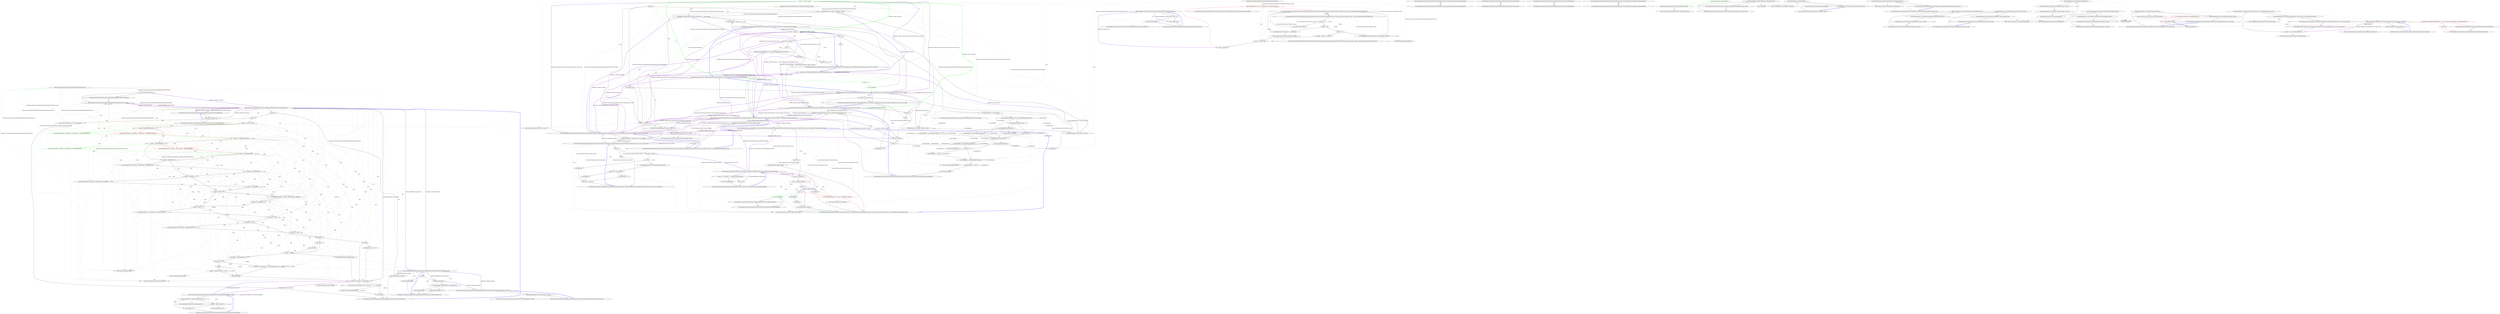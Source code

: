 digraph  {
n76 [label="Humanizer.Localisation.NumberToWords.EnglishNumberToWordsConverter", span=""];
n0 [label="Entry Humanizer.Localisation.NumberToWords.EnglishNumberToWordsConverter.Convert(long)", span="22-22", cluster="Humanizer.Localisation.NumberToWords.EnglishNumberToWordsConverter.Convert(long)"];
n1 [label="return Convert(number, false);", span="24-24", cluster="Humanizer.Localisation.NumberToWords.EnglishNumberToWordsConverter.Convert(long)"];
n2 [label="Exit Humanizer.Localisation.NumberToWords.EnglishNumberToWordsConverter.Convert(long)", span="22-22", cluster="Humanizer.Localisation.NumberToWords.EnglishNumberToWordsConverter.Convert(long)"];
n3 [label="Entry Humanizer.Localisation.NumberToWords.EnglishNumberToWordsConverter.Convert(long, bool)", span="32-32", cluster="Humanizer.Localisation.NumberToWords.EnglishNumberToWordsConverter.Convert(long, bool)"];
n4 [label="Entry Humanizer.Localisation.NumberToWords.EnglishNumberToWordsConverter.ConvertToOrdinal(int)", span="27-27", cluster="Humanizer.Localisation.NumberToWords.EnglishNumberToWordsConverter.ConvertToOrdinal(int)"];
n5 [label="return Convert(number, true);", span="29-29", cluster="Humanizer.Localisation.NumberToWords.EnglishNumberToWordsConverter.ConvertToOrdinal(int)"];
n6 [label="Exit Humanizer.Localisation.NumberToWords.EnglishNumberToWordsConverter.ConvertToOrdinal(int)", span="27-27", cluster="Humanizer.Localisation.NumberToWords.EnglishNumberToWordsConverter.ConvertToOrdinal(int)"];
n7 [label="number == 0", span="34-34", cluster="Humanizer.Localisation.NumberToWords.EnglishNumberToWordsConverter.Convert(long, bool)"];
n8 [label="return GetUnitValue(0, isOrdinal);", span="35-35", cluster="Humanizer.Localisation.NumberToWords.EnglishNumberToWordsConverter.Convert(long, bool)"];
n9 [label="number < 0", span="37-37", cluster="Humanizer.Localisation.NumberToWords.EnglishNumberToWordsConverter.Convert(long, bool)"];
n10 [label="return string.Format(''minus {0}'', Convert(-number));", span="38-38", cluster="Humanizer.Localisation.NumberToWords.EnglishNumberToWordsConverter.Convert(long, bool)"];
n12 [label="(number / 1000000000000000000) > 0", span="42-42", cluster="Humanizer.Localisation.NumberToWords.EnglishNumberToWordsConverter.Convert(long, bool)"];
n13 [label="parts.Add(string.Format(''{0} quadrillion'', Convert(number / 1000000000000000000)))", span="44-44", cluster="Humanizer.Localisation.NumberToWords.EnglishNumberToWordsConverter.Convert(long, bool)", color=red, community=0];
n14 [label="number %= 1000000000000000000", span="45-45", cluster="Humanizer.Localisation.NumberToWords.EnglishNumberToWordsConverter.Convert(long, bool)"];
n15 [label="(number / 1000000000000000) > 0", span="48-48", cluster="Humanizer.Localisation.NumberToWords.EnglishNumberToWordsConverter.Convert(long, bool)"];
n16 [label="parts.Add(string.Format(''{0} trillion'', Convert(number / 1000000000000000)))", span="50-50", cluster="Humanizer.Localisation.NumberToWords.EnglishNumberToWordsConverter.Convert(long, bool)", color=red, community=0];
n17 [label="number %= 1000000000000000", span="51-51", cluster="Humanizer.Localisation.NumberToWords.EnglishNumberToWordsConverter.Convert(long, bool)"];
n18 [label="(number / 1000000000000) > 0", span="54-54", cluster="Humanizer.Localisation.NumberToWords.EnglishNumberToWordsConverter.Convert(long, bool)"];
n19 [label="parts.Add(string.Format(''{0} trillion'', Convert(number / 1000000000000)))", span="56-56", cluster="Humanizer.Localisation.NumberToWords.EnglishNumberToWordsConverter.Convert(long, bool)"];
n20 [label="number %= 1000000000000", span="57-57", cluster="Humanizer.Localisation.NumberToWords.EnglishNumberToWordsConverter.Convert(long, bool)"];
n21 [label="(number / 1000000000) > 0", span="60-60", cluster="Humanizer.Localisation.NumberToWords.EnglishNumberToWordsConverter.Convert(long, bool)"];
n22 [label="parts.Add(string.Format(''{0} billion'', Convert(number / 1000000000)))", span="62-62", cluster="Humanizer.Localisation.NumberToWords.EnglishNumberToWordsConverter.Convert(long, bool)"];
n23 [label="number %= 1000000000", span="63-63", cluster="Humanizer.Localisation.NumberToWords.EnglishNumberToWordsConverter.Convert(long, bool)"];
n24 [label="(number / 1000000) > 0", span="66-66", cluster="Humanizer.Localisation.NumberToWords.EnglishNumberToWordsConverter.Convert(long, bool)"];
n25 [label="parts.Add(string.Format(''{0} million'', Convert(number / 1000000)))", span="68-68", cluster="Humanizer.Localisation.NumberToWords.EnglishNumberToWordsConverter.Convert(long, bool)"];
n26 [label="number %= 1000000", span="69-69", cluster="Humanizer.Localisation.NumberToWords.EnglishNumberToWordsConverter.Convert(long, bool)"];
n27 [label="(number / 1000) > 0", span="72-72", cluster="Humanizer.Localisation.NumberToWords.EnglishNumberToWordsConverter.Convert(long, bool)"];
n28 [label="parts.Add(string.Format(''{0} thousand'', Convert(number / 1000)))", span="74-74", cluster="Humanizer.Localisation.NumberToWords.EnglishNumberToWordsConverter.Convert(long, bool)"];
n29 [label="number %= 1000", span="75-75", cluster="Humanizer.Localisation.NumberToWords.EnglishNumberToWordsConverter.Convert(long, bool)"];
n30 [label="(number / 100) > 0", span="78-78", cluster="Humanizer.Localisation.NumberToWords.EnglishNumberToWordsConverter.Convert(long, bool)"];
n31 [label="parts.Add(string.Format(''{0} hundred'', Convert(number / 100)))", span="80-80", cluster="Humanizer.Localisation.NumberToWords.EnglishNumberToWordsConverter.Convert(long, bool)"];
n32 [label="number %= 100", span="81-81", cluster="Humanizer.Localisation.NumberToWords.EnglishNumberToWordsConverter.Convert(long, bool)"];
n33 [label="number > 0", span="84-84", cluster="Humanizer.Localisation.NumberToWords.EnglishNumberToWordsConverter.Convert(long, bool)"];
n36 [label="number < 20", span="89-89", cluster="Humanizer.Localisation.NumberToWords.EnglishNumberToWordsConverter.Convert(long, bool)"];
n37 [label="parts.Add(GetUnitValue(number, isOrdinal))", span="90-90", cluster="Humanizer.Localisation.NumberToWords.EnglishNumberToWordsConverter.Convert(long, bool)"];
n38 [label="var lastPart = TensMap[number / 10]", span="93-93", cluster="Humanizer.Localisation.NumberToWords.EnglishNumberToWordsConverter.Convert(long, bool)"];
n39 [label="(number % 10) > 0", span="94-94", cluster="Humanizer.Localisation.NumberToWords.EnglishNumberToWordsConverter.Convert(long, bool)"];
n40 [label="lastPart += string.Format(''-{0}'', GetUnitValue(number % 10, isOrdinal))", span="95-95", cluster="Humanizer.Localisation.NumberToWords.EnglishNumberToWordsConverter.Convert(long, bool)"];
n41 [label=isOrdinal, span="96-96", cluster="Humanizer.Localisation.NumberToWords.EnglishNumberToWordsConverter.Convert(long, bool)"];
n44 [label=isOrdinal, span="102-102", cluster="Humanizer.Localisation.NumberToWords.EnglishNumberToWordsConverter.Convert(long, bool)"];
n47 [label=isOrdinal, span="107-107", cluster="Humanizer.Localisation.NumberToWords.EnglishNumberToWordsConverter.Convert(long, bool)"];
n11 [label="var parts = new List<string>()", span="40-40", cluster="Humanizer.Localisation.NumberToWords.EnglishNumberToWordsConverter.Convert(long, bool)"];
n53 [label="Entry System.Collections.Generic.List<T>.List()", span="0-0", cluster="System.Collections.Generic.List<T>.List()"];
n34 [label="parts.Count != 0", span="86-86", cluster="Humanizer.Localisation.NumberToWords.EnglishNumberToWordsConverter.Convert(long, bool)"];
n35 [label="parts.Add(''and'')", span="87-87", cluster="Humanizer.Localisation.NumberToWords.EnglishNumberToWordsConverter.Convert(long, bool)"];
n43 [label="parts.Add(lastPart)", span="99-99", cluster="Humanizer.Localisation.NumberToWords.EnglishNumberToWordsConverter.Convert(long, bool)"];
n45 [label="parts[parts.Count - 1] += ''th''", span="103-103", cluster="Humanizer.Localisation.NumberToWords.EnglishNumberToWordsConverter.Convert(long, bool)"];
n46 [label="var toWords = string.Join('' '', parts.ToArray())", span="105-105", cluster="Humanizer.Localisation.NumberToWords.EnglishNumberToWordsConverter.Convert(long, bool)"];
n52 [label="Entry string.Format(string, object)", span="0-0", cluster="string.Format(string, object)"];
n54 [label="Entry System.Collections.Generic.List<T>.Add(T)", span="0-0", cluster="System.Collections.Generic.List<T>.Add(T)"];
n42 [label="lastPart = lastPart.TrimEnd('y') + ''ieth''", span="97-97", cluster="Humanizer.Localisation.NumberToWords.EnglishNumberToWordsConverter.Convert(long, bool)"];
n55 [label="Entry string.TrimEnd(params char[])", span="0-0", cluster="string.TrimEnd(params char[])"];
n51 [label="Entry Humanizer.Localisation.NumberToWords.EnglishNumberToWordsConverter.GetUnitValue(long, bool)", span="113-113", cluster="Humanizer.Localisation.NumberToWords.EnglishNumberToWordsConverter.GetUnitValue(long, bool)"];
n56 [label="Entry System.Collections.Generic.List<T>.ToArray()", span="0-0", cluster="System.Collections.Generic.List<T>.ToArray()"];
n57 [label="Entry string.Join(string, params string[])", span="0-0", cluster="string.Join(string, params string[])"];
n48 [label="toWords = RemoveOnePrefix(toWords)", span="108-108", cluster="Humanizer.Localisation.NumberToWords.EnglishNumberToWordsConverter.Convert(long, bool)"];
n49 [label="return toWords;", span="110-110", cluster="Humanizer.Localisation.NumberToWords.EnglishNumberToWordsConverter.Convert(long, bool)"];
n58 [label="Entry Humanizer.Localisation.NumberToWords.EnglishNumberToWordsConverter.RemoveOnePrefix(string)", span="127-127", cluster="Humanizer.Localisation.NumberToWords.EnglishNumberToWordsConverter.RemoveOnePrefix(string)"];
n50 [label="Exit Humanizer.Localisation.NumberToWords.EnglishNumberToWordsConverter.Convert(long, bool)", span="32-32", cluster="Humanizer.Localisation.NumberToWords.EnglishNumberToWordsConverter.Convert(long, bool)"];
n59 [label=isOrdinal, span="115-115", cluster="Humanizer.Localisation.NumberToWords.EnglishNumberToWordsConverter.GetUnitValue(long, bool)"];
n61 [label="ExceptionNumbersToWords(number, out exceptionString)", span="118-118", cluster="Humanizer.Localisation.NumberToWords.EnglishNumberToWordsConverter.GetUnitValue(long, bool)"];
n63 [label="return UnitsMap[number] + ''th'';", span="121-121", cluster="Humanizer.Localisation.NumberToWords.EnglishNumberToWordsConverter.GetUnitValue(long, bool)"];
n64 [label="return UnitsMap[number];", span="124-124", cluster="Humanizer.Localisation.NumberToWords.EnglishNumberToWordsConverter.GetUnitValue(long, bool)"];
n60 [label="string exceptionString", span="117-117", cluster="Humanizer.Localisation.NumberToWords.EnglishNumberToWordsConverter.GetUnitValue(long, bool)"];
n62 [label="return exceptionString;", span="119-119", cluster="Humanizer.Localisation.NumberToWords.EnglishNumberToWordsConverter.GetUnitValue(long, bool)"];
n66 [label="Entry Humanizer.Localisation.NumberToWords.EnglishNumberToWordsConverter.ExceptionNumbersToWords(long, out string)", span="136-136", cluster="Humanizer.Localisation.NumberToWords.EnglishNumberToWordsConverter.ExceptionNumbersToWords(long, out string)"];
n65 [label="Exit Humanizer.Localisation.NumberToWords.EnglishNumberToWordsConverter.GetUnitValue(long, bool)", span="113-113", cluster="Humanizer.Localisation.NumberToWords.EnglishNumberToWordsConverter.GetUnitValue(long, bool)"];
n67 [label="toWords.IndexOf(''one'', StringComparison.Ordinal) == 0", span="130-130", cluster="Humanizer.Localisation.NumberToWords.EnglishNumberToWordsConverter.RemoveOnePrefix(string)"];
n68 [label="toWords = toWords.Remove(0, 4)", span="131-131", cluster="Humanizer.Localisation.NumberToWords.EnglishNumberToWordsConverter.RemoveOnePrefix(string)"];
n69 [label="return toWords;", span="133-133", cluster="Humanizer.Localisation.NumberToWords.EnglishNumberToWordsConverter.RemoveOnePrefix(string)"];
n71 [label="Entry string.IndexOf(string, System.StringComparison)", span="0-0", cluster="string.IndexOf(string, System.StringComparison)"];
n72 [label="Entry string.Remove(int, int)", span="0-0", cluster="string.Remove(int, int)"];
n70 [label="Exit Humanizer.Localisation.NumberToWords.EnglishNumberToWordsConverter.RemoveOnePrefix(string)", span="127-127", cluster="Humanizer.Localisation.NumberToWords.EnglishNumberToWordsConverter.RemoveOnePrefix(string)"];
n73 [label="return OrdinalExceptions.TryGetValue(number, out words);", span="138-138", cluster="Humanizer.Localisation.NumberToWords.EnglishNumberToWordsConverter.ExceptionNumbersToWords(long, out string)"];
n74 [label="Exit Humanizer.Localisation.NumberToWords.EnglishNumberToWordsConverter.ExceptionNumbersToWords(long, out string)", span="136-136", cluster="Humanizer.Localisation.NumberToWords.EnglishNumberToWordsConverter.ExceptionNumbersToWords(long, out string)"];
n75 [label="Entry System.Collections.Generic.Dictionary<TKey, TValue>.TryGetValue(TKey, out TValue)", span="0-0", cluster="System.Collections.Generic.Dictionary<TKey, TValue>.TryGetValue(TKey, out TValue)"];
d13 [label="parts.Add(string.Format(''{0} quadrillion'', Convert(number / 1000000000000000000)))", span="44-44", cluster="Humanizer.Localisation.NumberToWords.EnglishNumberToWordsConverter.Convert(long, bool)", color=green, community=0];
d16 [label="parts.Add(string.Format(''{0} trillion'', Convert(number / 1000000000000000)))", span="50-50", cluster="Humanizer.Localisation.NumberToWords.EnglishNumberToWordsConverter.Convert(long, bool)", color=green, community=0];
m0_12 [label="Entry System.Collections.Generic.ICollection<T>.Add(T)", span="0-0", cluster="System.Collections.Generic.ICollection<T>.Add(T)", file="FrenchNumberToWordsConverter.cs"];
m0_0 [label="Entry Humanizer.Localisation.NumberToWords.FrenchNumberToWordsConverter.CollectPartsUnderAHundred(System.Collections.Generic.ICollection<string>, ref long, Humanizer.GrammaticalGender, bool)", span="6-6", cluster="Humanizer.Localisation.NumberToWords.FrenchNumberToWordsConverter.CollectPartsUnderAHundred(System.Collections.Generic.ICollection<string>, ref long, Humanizer.GrammaticalGender, bool)", file="FrenchNumberToWordsConverter.cs"];
m0_9 [label="parts.Add(string.Format(''{0}-{1}'', GetTens(tens), GetUnits(units, gender)))", span="17-17", cluster="Humanizer.Localisation.NumberToWords.FrenchNumberToWordsConverter.CollectPartsUnderAHundred(System.Collections.Generic.ICollection<string>, ref long, Humanizer.GrammaticalGender, bool)", color=red, community=0, file="FrenchNumberToWordsConverter.cs"];
m0_7 [label="int units = number - @base", span="15-15", cluster="Humanizer.Localisation.NumberToWords.FrenchNumberToWordsConverter.CollectPartsUnderAHundred(System.Collections.Generic.ICollection<string>, ref long, Humanizer.GrammaticalGender, bool)", file="FrenchNumberToWordsConverter.cs"];
m0_8 [label="var tens = @base/10", span="16-16", cluster="Humanizer.Localisation.NumberToWords.FrenchNumberToWordsConverter.CollectPartsUnderAHundred(System.Collections.Generic.ICollection<string>, ref long, Humanizer.GrammaticalGender, bool)", file="FrenchNumberToWordsConverter.cs"];
m0_1 [label="number == 71", span="8-8", cluster="Humanizer.Localisation.NumberToWords.FrenchNumberToWordsConverter.CollectPartsUnderAHundred(System.Collections.Generic.ICollection<string>, ref long, Humanizer.GrammaticalGender, bool)", file="FrenchNumberToWordsConverter.cs"];
m0_2 [label="parts.Add(''soixante et onze'')", span="9-9", cluster="Humanizer.Localisation.NumberToWords.FrenchNumberToWordsConverter.CollectPartsUnderAHundred(System.Collections.Generic.ICollection<string>, ref long, Humanizer.GrammaticalGender, bool)", file="FrenchNumberToWordsConverter.cs"];
m0_3 [label="number == 80", span="10-10", cluster="Humanizer.Localisation.NumberToWords.FrenchNumberToWordsConverter.CollectPartsUnderAHundred(System.Collections.Generic.ICollection<string>, ref long, Humanizer.GrammaticalGender, bool)", file="FrenchNumberToWordsConverter.cs"];
m0_4 [label="parts.Add(pluralize ? ''quatre-vingts'' : ''quatre-vingt'')", span="11-11", cluster="Humanizer.Localisation.NumberToWords.FrenchNumberToWordsConverter.CollectPartsUnderAHundred(System.Collections.Generic.ICollection<string>, ref long, Humanizer.GrammaticalGender, bool)", file="FrenchNumberToWordsConverter.cs"];
m0_5 [label="number >= 70", span="12-12", cluster="Humanizer.Localisation.NumberToWords.FrenchNumberToWordsConverter.CollectPartsUnderAHundred(System.Collections.Generic.ICollection<string>, ref long, Humanizer.GrammaticalGender, bool)", file="FrenchNumberToWordsConverter.cs"];
m0_6 [label="var @base = number < 80 ? 60 : 80", span="14-14", cluster="Humanizer.Localisation.NumberToWords.FrenchNumberToWordsConverter.CollectPartsUnderAHundred(System.Collections.Generic.ICollection<string>, ref long, Humanizer.GrammaticalGender, bool)", file="FrenchNumberToWordsConverter.cs"];
m0_10 [label="base.CollectPartsUnderAHundred(parts, ref number, gender, pluralize)", span="20-20", cluster="Humanizer.Localisation.NumberToWords.FrenchNumberToWordsConverter.CollectPartsUnderAHundred(System.Collections.Generic.ICollection<string>, ref long, Humanizer.GrammaticalGender, bool)", file="FrenchNumberToWordsConverter.cs"];
m0_11 [label="Exit Humanizer.Localisation.NumberToWords.FrenchNumberToWordsConverter.CollectPartsUnderAHundred(System.Collections.Generic.ICollection<string>, ref long, Humanizer.GrammaticalGender, bool)", span="6-6", cluster="Humanizer.Localisation.NumberToWords.FrenchNumberToWordsConverter.CollectPartsUnderAHundred(System.Collections.Generic.ICollection<string>, ref long, Humanizer.GrammaticalGender, bool)", file="FrenchNumberToWordsConverter.cs"];
m0_15 [label="Entry Humanizer.Localisation.NumberToWords.FrenchNumberToWordsConverterBase.CollectPartsUnderAHundred(System.Collections.Generic.ICollection<string>, ref int, Humanizer.GrammaticalGender, bool)", span="142-142", cluster="Humanizer.Localisation.NumberToWords.FrenchNumberToWordsConverterBase.CollectPartsUnderAHundred(System.Collections.Generic.ICollection<string>, ref int, Humanizer.GrammaticalGender, bool)", file="FrenchNumberToWordsConverter.cs"];
m0_14 [label="Entry Humanizer.Localisation.NumberToWords.FrenchNumberToWordsConverterBase.GetUnits(int, Humanizer.GrammaticalGender)", span="55-55", cluster="Humanizer.Localisation.NumberToWords.FrenchNumberToWordsConverterBase.GetUnits(int, Humanizer.GrammaticalGender)", file="FrenchNumberToWordsConverter.cs"];
m0_13 [label="Entry Humanizer.Localisation.NumberToWords.FrenchNumberToWordsConverter.GetTens(int)", span="23-23", cluster="Humanizer.Localisation.NumberToWords.FrenchNumberToWordsConverter.GetTens(int)", file="FrenchNumberToWordsConverter.cs"];
m0_17 [label="tens == 8", span="25-25", cluster="Humanizer.Localisation.NumberToWords.FrenchNumberToWordsConverter.GetTens(int)", file="FrenchNumberToWordsConverter.cs"];
m0_19 [label="return base.GetTens(tens);", span="28-28", cluster="Humanizer.Localisation.NumberToWords.FrenchNumberToWordsConverter.GetTens(int)", file="FrenchNumberToWordsConverter.cs"];
m0_18 [label="return ''quatre-vingt'';", span="26-26", cluster="Humanizer.Localisation.NumberToWords.FrenchNumberToWordsConverter.GetTens(int)", file="FrenchNumberToWordsConverter.cs"];
m0_20 [label="Exit Humanizer.Localisation.NumberToWords.FrenchNumberToWordsConverter.GetTens(int)", span="23-23", cluster="Humanizer.Localisation.NumberToWords.FrenchNumberToWordsConverter.GetTens(int)", file="FrenchNumberToWordsConverter.cs"];
m0_16 [label="Entry Unk.CollectPartsUnderAHundred", span="", cluster="Unk.CollectPartsUnderAHundred", file="FrenchNumberToWordsConverter.cs"];
m0_21 [label="Entry Humanizer.Localisation.NumberToWords.FrenchNumberToWordsConverterBase.GetTens(int)", span="162-162", cluster="Humanizer.Localisation.NumberToWords.FrenchNumberToWordsConverterBase.GetTens(int)", file="FrenchNumberToWordsConverter.cs"];
m0_22 [label="Humanizer.Localisation.NumberToWords.FrenchNumberToWordsConverter", span="", file="FrenchNumberToWordsConverter.cs"];
m1_59 [label="Entry System.Collections.Generic.ICollection<T>.Add(T)", span="0-0", cluster="System.Collections.Generic.ICollection<T>.Add(T)", file="FrenchNumberToWordsConverterBase.cs"];
m1_40 [label="Entry string.StartsWith(string)", span="0-0", cluster="string.StartsWith(string)", file="FrenchNumberToWordsConverterBase.cs"];
m1_95 [label="Entry string.Format(string, object, object)", span="0-0", cluster="string.Format(string, object, object)", file="FrenchNumberToWordsConverterBase.cs"];
m1_42 [label="Entry Humanizer.Localisation.NumberToWords.FrenchNumberToWordsConverterBase.GetUnits(int, Humanizer.GrammaticalGender)", span="55-55", cluster="Humanizer.Localisation.NumberToWords.FrenchNumberToWordsConverterBase.GetUnits(int, Humanizer.GrammaticalGender)", file="FrenchNumberToWordsConverterBase.cs"];
m1_43 [label="number == 1 && gender == GrammaticalGender.Feminine", span="57-57", cluster="Humanizer.Localisation.NumberToWords.FrenchNumberToWordsConverterBase.GetUnits(int, Humanizer.GrammaticalGender)", file="FrenchNumberToWordsConverterBase.cs"];
m1_45 [label="return UnitsMap[number];", span="62-62", cluster="Humanizer.Localisation.NumberToWords.FrenchNumberToWordsConverterBase.GetUnits(int, Humanizer.GrammaticalGender)", file="FrenchNumberToWordsConverterBase.cs"];
m1_44 [label="return ''une'';", span="59-59", cluster="Humanizer.Localisation.NumberToWords.FrenchNumberToWordsConverterBase.GetUnits(int, Humanizer.GrammaticalGender)", file="FrenchNumberToWordsConverterBase.cs"];
m1_46 [label="Exit Humanizer.Localisation.NumberToWords.FrenchNumberToWordsConverterBase.GetUnits(int, Humanizer.GrammaticalGender)", span="55-55", cluster="Humanizer.Localisation.NumberToWords.FrenchNumberToWordsConverterBase.GetUnits(int, Humanizer.GrammaticalGender)", file="FrenchNumberToWordsConverterBase.cs"];
m1_20 [label="number == 1", span="32-32", cluster="Humanizer.Localisation.NumberToWords.FrenchNumberToWordsConverterBase.ConvertToOrdinal(int, Humanizer.GrammaticalGender)", file="FrenchNumberToWordsConverterBase.cs"];
m1_16 [label="Entry System.NotImplementedException.NotImplementedException()", span="0-0", cluster="System.NotImplementedException.NotImplementedException()", file="FrenchNumberToWordsConverterBase.cs"];
m1_74 [label="number < d", span="122-122", cluster="Humanizer.Localisation.NumberToWords.FrenchNumberToWordsConverterBase.CollectThousands(System.Collections.Generic.ICollection<string>, ref int, int, string)", file="FrenchNumberToWordsConverterBase.cs"];
m1_76 [label="var result = number/d", span="124-124", cluster="Humanizer.Localisation.NumberToWords.FrenchNumberToWordsConverterBase.CollectThousands(System.Collections.Generic.ICollection<string>, ref int, int, string)", file="FrenchNumberToWordsConverterBase.cs"];
m1_78 [label="CollectPartsUnderAThousand(parts, result, GrammaticalGender.Masculine, false)", span="127-127", cluster="Humanizer.Localisation.NumberToWords.FrenchNumberToWordsConverterBase.CollectThousands(System.Collections.Generic.ICollection<string>, ref int, int, string)", file="FrenchNumberToWordsConverterBase.cs"];
m1_79 [label="parts.Add(form)", span="130-130", cluster="Humanizer.Localisation.NumberToWords.FrenchNumberToWordsConverterBase.CollectThousands(System.Collections.Generic.ICollection<string>, ref int, int, string)", file="FrenchNumberToWordsConverterBase.cs"];
m1_80 [label="number %= d", span="132-132", cluster="Humanizer.Localisation.NumberToWords.FrenchNumberToWordsConverterBase.CollectThousands(System.Collections.Generic.ICollection<string>, ref int, int, string)", file="FrenchNumberToWordsConverterBase.cs"];
m1_75 [label="return;", span="122-122", cluster="Humanizer.Localisation.NumberToWords.FrenchNumberToWordsConverterBase.CollectThousands(System.Collections.Generic.ICollection<string>, ref int, int, string)", file="FrenchNumberToWordsConverterBase.cs"];
m1_77 [label="result > 1", span="125-125", cluster="Humanizer.Localisation.NumberToWords.FrenchNumberToWordsConverterBase.CollectThousands(System.Collections.Generic.ICollection<string>, ref int, int, string)", file="FrenchNumberToWordsConverterBase.cs"];
m1_81 [label="Exit Humanizer.Localisation.NumberToWords.FrenchNumberToWordsConverterBase.CollectThousands(System.Collections.Generic.ICollection<string>, ref int, int, string)", span="120-120", cluster="Humanizer.Localisation.NumberToWords.FrenchNumberToWordsConverterBase.CollectThousands(System.Collections.Generic.ICollection<string>, ref int, int, string)", file="FrenchNumberToWordsConverterBase.cs"];
m1_0 [label="Entry Humanizer.Localisation.NumberToWords.FrenchNumberToWordsConverterBase.Convert(int, Humanizer.GrammaticalGender)", span="9-9", cluster="Humanizer.Localisation.NumberToWords.FrenchNumberToWordsConverterBase.Convert(int, Humanizer.GrammaticalGender)", file="FrenchNumberToWordsConverterBase.cs"];
m1_1 [label="number == 0", span="11-11", cluster="Humanizer.Localisation.NumberToWords.FrenchNumberToWordsConverterBase.Convert(int, Humanizer.GrammaticalGender)", color=green, community=0, file="FrenchNumberToWordsConverterBase.cs"];
m1_2 [label="return UnitsMap[0];", span="12-12", cluster="Humanizer.Localisation.NumberToWords.FrenchNumberToWordsConverterBase.Convert(int, Humanizer.GrammaticalGender)", color=green, community=0, file="FrenchNumberToWordsConverterBase.cs"];
m1_3 [label="var parts = new List<string>()", span="13-13", cluster="Humanizer.Localisation.NumberToWords.FrenchNumberToWordsConverterBase.Convert(int, Humanizer.GrammaticalGender)", color=green, community=0, file="FrenchNumberToWordsConverterBase.cs"];
m1_4 [label="number < 0", span="15-15", cluster="Humanizer.Localisation.NumberToWords.FrenchNumberToWordsConverterBase.Convert(int, Humanizer.GrammaticalGender)", file="FrenchNumberToWordsConverterBase.cs"];
m1_7 [label="CollectParts(parts, ref number, 1000000000, ''milliard'')", span="21-21", cluster="Humanizer.Localisation.NumberToWords.FrenchNumberToWordsConverterBase.Convert(int, Humanizer.GrammaticalGender)", file="FrenchNumberToWordsConverterBase.cs"];
m1_9 [label="CollectThousands(parts, ref number, 1000, ''mille'')", span="23-23", cluster="Humanizer.Localisation.NumberToWords.FrenchNumberToWordsConverterBase.Convert(int, Humanizer.GrammaticalGender)", file="FrenchNumberToWordsConverterBase.cs"];
m1_10 [label="CollectPartsUnderAThousand(parts, number, gender, true)", span="25-25", cluster="Humanizer.Localisation.NumberToWords.FrenchNumberToWordsConverterBase.Convert(int, Humanizer.GrammaticalGender)", file="FrenchNumberToWordsConverterBase.cs"];
m1_13 [label="CollectPartsUnderAThousand(parts, number, gender, true)", span="32-32", cluster="Humanizer.Localisation.NumberToWords.FrenchNumberToWordsConverterBase.Convert(long, Humanizer.GrammaticalGender)", file="FrenchNumberToWordsConverterBase.cs"];
m1_11 [label="return string.Join('' '', parts);", span="27-27", cluster="Humanizer.Localisation.NumberToWords.FrenchNumberToWordsConverterBase.Convert(int, Humanizer.GrammaticalGender)", file="FrenchNumberToWordsConverterBase.cs"];
m1_6 [label="number = -number", span="18-18", cluster="Humanizer.Localisation.NumberToWords.FrenchNumberToWordsConverterBase.Convert(int, Humanizer.GrammaticalGender)", file="FrenchNumberToWordsConverterBase.cs"];
m1_12 [label="Exit Humanizer.Localisation.NumberToWords.FrenchNumberToWordsConverterBase.Convert(int, Humanizer.GrammaticalGender)", span="9-9", cluster="Humanizer.Localisation.NumberToWords.FrenchNumberToWordsConverterBase.Convert(int, Humanizer.GrammaticalGender)", file="FrenchNumberToWordsConverterBase.cs"];
m1_5 [label="parts.Add(''moins'')", span="17-17", cluster="Humanizer.Localisation.NumberToWords.FrenchNumberToWordsConverterBase.Convert(int, Humanizer.GrammaticalGender)", file="FrenchNumberToWordsConverterBase.cs"];
m1_8 [label="CollectParts(parts, ref number, 1000000, ''million'')", span="22-22", cluster="Humanizer.Localisation.NumberToWords.FrenchNumberToWordsConverterBase.Convert(int, Humanizer.GrammaticalGender)", file="FrenchNumberToWordsConverterBase.cs"];
m1_14 [label="Entry System.Collections.Generic.List<T>.Add(T)", span="0-0", cluster="System.Collections.Generic.List<T>.Add(T)", file="FrenchNumberToWordsConverterBase.cs"];
m1_15 [label="Entry Humanizer.Localisation.NumberToWords.FrenchNumberToWordsConverterBase.CollectParts(System.Collections.Generic.ICollection<string>, ref int, int, string)", span="90-90", cluster="Humanizer.Localisation.NumberToWords.FrenchNumberToWordsConverterBase.CollectParts(System.Collections.Generic.ICollection<string>, ref int, int, string)", file="FrenchNumberToWordsConverterBase.cs"];
m1_19 [label="Entry Humanizer.Localisation.NumberToWords.FrenchNumberToWordsConverterBase.CollectParts(System.Collections.Generic.ICollection<string>, ref int, int, string)", span="97-97", cluster="Humanizer.Localisation.NumberToWords.FrenchNumberToWordsConverterBase.CollectParts(System.Collections.Generic.ICollection<string>, ref int, int, string)", file="FrenchNumberToWordsConverterBase.cs"];
m1_21 [label="Entry Humanizer.Localisation.NumberToWords.FrenchNumberToWordsConverterBase.CollectPartsUnderAThousand(System.Collections.Generic.ICollection<string>, int, Humanizer.GrammaticalGender, bool)", span="117-117", cluster="Humanizer.Localisation.NumberToWords.FrenchNumberToWordsConverterBase.CollectPartsUnderAThousand(System.Collections.Generic.ICollection<string>, int, Humanizer.GrammaticalGender, bool)", file="FrenchNumberToWordsConverterBase.cs"];
m1_22 [label="var convertedNumber = Convert(number)", span="35-35", cluster="Humanizer.Localisation.NumberToWords.FrenchNumberToWordsConverterBase.ConvertToOrdinal(int, Humanizer.GrammaticalGender)", file="FrenchNumberToWordsConverterBase.cs"];
m1_31 [label="number == 0", span="47-47", cluster="Humanizer.Localisation.NumberToWords.FrenchNumberToWordsConverterBase.ConvertToOrdinal(int, Humanizer.GrammaticalGender)", file="FrenchNumberToWordsConverterBase.cs"];
m1_23 [label="convertedNumber.EndsWith(''s'') && !convertedNumber.EndsWith(''trois'')", span="37-37", cluster="Humanizer.Localisation.NumberToWords.FrenchNumberToWordsConverterBase.ConvertToOrdinal(int, Humanizer.GrammaticalGender)", file="FrenchNumberToWordsConverterBase.cs"];
m1_24 [label="convertedNumber = convertedNumber.TrimEnd('s')", span="38-38", cluster="Humanizer.Localisation.NumberToWords.FrenchNumberToWordsConverterBase.ConvertToOrdinal(int, Humanizer.GrammaticalGender)", file="FrenchNumberToWordsConverterBase.cs"];
m1_25 [label="convertedNumber.EndsWith(''cinq'')", span="39-39", cluster="Humanizer.Localisation.NumberToWords.FrenchNumberToWordsConverterBase.ConvertToOrdinal(int, Humanizer.GrammaticalGender)", file="FrenchNumberToWordsConverterBase.cs"];
m1_26 [label="convertedNumber += ''u''", span="40-40", cluster="Humanizer.Localisation.NumberToWords.FrenchNumberToWordsConverterBase.ConvertToOrdinal(int, Humanizer.GrammaticalGender)", file="FrenchNumberToWordsConverterBase.cs"];
m1_27 [label="convertedNumber.EndsWith(''neuf'')", span="41-41", cluster="Humanizer.Localisation.NumberToWords.FrenchNumberToWordsConverterBase.ConvertToOrdinal(int, Humanizer.GrammaticalGender)", file="FrenchNumberToWordsConverterBase.cs"];
m1_28 [label="convertedNumber = convertedNumber.TrimEnd('f') + ''v''", span="42-42", cluster="Humanizer.Localisation.NumberToWords.FrenchNumberToWordsConverterBase.ConvertToOrdinal(int, Humanizer.GrammaticalGender)", file="FrenchNumberToWordsConverterBase.cs"];
m1_29 [label="convertedNumber.StartsWith(''un '')", span="44-44", cluster="Humanizer.Localisation.NumberToWords.FrenchNumberToWordsConverterBase.ConvertToOrdinal(int, Humanizer.GrammaticalGender)", file="FrenchNumberToWordsConverterBase.cs"];
m1_30 [label="convertedNumber = convertedNumber.Remove(0, 3)", span="45-45", cluster="Humanizer.Localisation.NumberToWords.FrenchNumberToWordsConverterBase.ConvertToOrdinal(int, Humanizer.GrammaticalGender)", file="FrenchNumberToWordsConverterBase.cs"];
m1_32 [label="convertedNumber += ''t''", span="48-48", cluster="Humanizer.Localisation.NumberToWords.FrenchNumberToWordsConverterBase.ConvertToOrdinal(int, Humanizer.GrammaticalGender)", file="FrenchNumberToWordsConverterBase.cs"];
m1_33 [label="convertedNumber = convertedNumber.TrimEnd('e')", span="50-50", cluster="Humanizer.Localisation.NumberToWords.FrenchNumberToWordsConverterBase.ConvertToOrdinal(int, Humanizer.GrammaticalGender)", file="FrenchNumberToWordsConverterBase.cs"];
m1_34 [label="convertedNumber += ''ième''", span="51-51", cluster="Humanizer.Localisation.NumberToWords.FrenchNumberToWordsConverterBase.ConvertToOrdinal(int, Humanizer.GrammaticalGender)", file="FrenchNumberToWordsConverterBase.cs"];
m1_35 [label="return convertedNumber;", span="52-52", cluster="Humanizer.Localisation.NumberToWords.FrenchNumberToWordsConverterBase.ConvertToOrdinal(int, Humanizer.GrammaticalGender)", file="FrenchNumberToWordsConverterBase.cs"];
m1_36 [label="Exit Humanizer.Localisation.NumberToWords.FrenchNumberToWordsConverterBase.ConvertToOrdinal(int, Humanizer.GrammaticalGender)", span="30-30", cluster="Humanizer.Localisation.NumberToWords.FrenchNumberToWordsConverterBase.ConvertToOrdinal(int, Humanizer.GrammaticalGender)", file="FrenchNumberToWordsConverterBase.cs"];
m1_38 [label="Entry string.EndsWith(string)", span="0-0", cluster="string.EndsWith(string)", file="FrenchNumberToWordsConverterBase.cs"];
m1_47 [label="Entry Humanizer.Localisation.NumberToWords.FrenchNumberToWordsConverterBase.CollectHundreds(System.Collections.Generic.ICollection<string>, ref int, int, string, bool)", span="65-65", cluster="Humanizer.Localisation.NumberToWords.FrenchNumberToWordsConverterBase.CollectHundreds(System.Collections.Generic.ICollection<string>, ref int, int, string, bool)", file="FrenchNumberToWordsConverterBase.cs"];
m1_48 [label="number < d", span="67-67", cluster="Humanizer.Localisation.NumberToWords.FrenchNumberToWordsConverterBase.CollectHundreds(System.Collections.Generic.ICollection<string>, ref int, int, string, bool)", file="FrenchNumberToWordsConverterBase.cs"];
m1_50 [label="var result = number/d", span="69-69", cluster="Humanizer.Localisation.NumberToWords.FrenchNumberToWordsConverterBase.CollectHundreds(System.Collections.Generic.ICollection<string>, ref int, int, string, bool)", file="FrenchNumberToWordsConverterBase.cs"];
m1_52 [label="parts.Add(form)", span="72-72", cluster="Humanizer.Localisation.NumberToWords.FrenchNumberToWordsConverterBase.CollectHundreds(System.Collections.Generic.ICollection<string>, ref int, int, string, bool)", file="FrenchNumberToWordsConverterBase.cs"];
m1_53 [label="parts.Add(GetUnits(result, GrammaticalGender.Masculine))", span="76-76", cluster="Humanizer.Localisation.NumberToWords.FrenchNumberToWordsConverterBase.CollectHundreds(System.Collections.Generic.ICollection<string>, ref int, int, string, bool)", file="FrenchNumberToWordsConverterBase.cs"];
m1_54 [label="number%d == 0 && pluralize", span="77-77", cluster="Humanizer.Localisation.NumberToWords.FrenchNumberToWordsConverterBase.CollectHundreds(System.Collections.Generic.ICollection<string>, ref int, int, string, bool)", file="FrenchNumberToWordsConverterBase.cs"];
m1_55 [label="parts.Add(form + ''s'')", span="79-79", cluster="Humanizer.Localisation.NumberToWords.FrenchNumberToWordsConverterBase.CollectHundreds(System.Collections.Generic.ICollection<string>, ref int, int, string, bool)", file="FrenchNumberToWordsConverterBase.cs"];
m1_56 [label="parts.Add(form)", span="83-83", cluster="Humanizer.Localisation.NumberToWords.FrenchNumberToWordsConverterBase.CollectHundreds(System.Collections.Generic.ICollection<string>, ref int, int, string, bool)", file="FrenchNumberToWordsConverterBase.cs"];
m1_57 [label="number %= d", span="87-87", cluster="Humanizer.Localisation.NumberToWords.FrenchNumberToWordsConverterBase.CollectHundreds(System.Collections.Generic.ICollection<string>, ref int, int, string, bool)", file="FrenchNumberToWordsConverterBase.cs"];
m1_49 [label="return;", span="67-67", cluster="Humanizer.Localisation.NumberToWords.FrenchNumberToWordsConverterBase.CollectHundreds(System.Collections.Generic.ICollection<string>, ref int, int, string, bool)", file="FrenchNumberToWordsConverterBase.cs"];
m1_51 [label="result == 1", span="70-70", cluster="Humanizer.Localisation.NumberToWords.FrenchNumberToWordsConverterBase.CollectHundreds(System.Collections.Generic.ICollection<string>, ref int, int, string, bool)", file="FrenchNumberToWordsConverterBase.cs"];
m1_58 [label="Exit Humanizer.Localisation.NumberToWords.FrenchNumberToWordsConverterBase.CollectHundreds(System.Collections.Generic.ICollection<string>, ref int, int, string, bool)", span="65-65", cluster="Humanizer.Localisation.NumberToWords.FrenchNumberToWordsConverterBase.CollectHundreds(System.Collections.Generic.ICollection<string>, ref int, int, string, bool)", file="FrenchNumberToWordsConverterBase.cs"];
m1_73 [label="Entry Humanizer.Localisation.NumberToWords.FrenchNumberToWordsConverterBase.CollectPartsUnderAHundred(System.Collections.Generic.ICollection<string>, ref int, Humanizer.GrammaticalGender, bool)", span="135-135", cluster="Humanizer.Localisation.NumberToWords.FrenchNumberToWordsConverterBase.CollectPartsUnderAHundred(System.Collections.Generic.ICollection<string>, ref int, Humanizer.GrammaticalGender, bool)", file="FrenchNumberToWordsConverterBase.cs"];
m1_82 [label="number < 20", span="137-137", cluster="Humanizer.Localisation.NumberToWords.FrenchNumberToWordsConverterBase.CollectPartsUnderAHundred(System.Collections.Generic.ICollection<string>, ref int, Humanizer.GrammaticalGender, bool)", file="FrenchNumberToWordsConverterBase.cs"];
m1_83 [label="parts.Add(GetUnits(number, gender))", span="139-139", cluster="Humanizer.Localisation.NumberToWords.FrenchNumberToWordsConverterBase.CollectPartsUnderAHundred(System.Collections.Generic.ICollection<string>, ref int, Humanizer.GrammaticalGender, bool)", file="FrenchNumberToWordsConverterBase.cs"];
m1_84 [label="var units = number%10", span="143-143", cluster="Humanizer.Localisation.NumberToWords.FrenchNumberToWordsConverterBase.CollectPartsUnderAHundred(System.Collections.Generic.ICollection<string>, ref int, Humanizer.GrammaticalGender, bool)", file="FrenchNumberToWordsConverterBase.cs"];
m1_85 [label="var tens = GetTens(number/10)", span="144-144", cluster="Humanizer.Localisation.NumberToWords.FrenchNumberToWordsConverterBase.CollectPartsUnderAHundred(System.Collections.Generic.ICollection<string>, ref int, Humanizer.GrammaticalGender, bool)", file="FrenchNumberToWordsConverterBase.cs"];
m1_87 [label="parts.Add(tens)", span="147-147", cluster="Humanizer.Localisation.NumberToWords.FrenchNumberToWordsConverterBase.CollectPartsUnderAHundred(System.Collections.Generic.ICollection<string>, ref int, Humanizer.GrammaticalGender, bool)", file="FrenchNumberToWordsConverterBase.cs"];
m1_89 [label="parts.Add(tens)", span="151-151", cluster="Humanizer.Localisation.NumberToWords.FrenchNumberToWordsConverterBase.CollectPartsUnderAHundred(System.Collections.Generic.ICollection<string>, ref int, Humanizer.GrammaticalGender, bool)", file="FrenchNumberToWordsConverterBase.cs"];
m1_90 [label="parts.Add(''et'')", span="152-152", cluster="Humanizer.Localisation.NumberToWords.FrenchNumberToWordsConverterBase.CollectPartsUnderAHundred(System.Collections.Generic.ICollection<string>, ref int, Humanizer.GrammaticalGender, bool)", file="FrenchNumberToWordsConverterBase.cs"];
m1_91 [label="parts.Add(GetUnits(1, gender))", span="153-153", cluster="Humanizer.Localisation.NumberToWords.FrenchNumberToWordsConverterBase.CollectPartsUnderAHundred(System.Collections.Generic.ICollection<string>, ref int, Humanizer.GrammaticalGender, bool)", file="FrenchNumberToWordsConverterBase.cs"];
m1_92 [label="parts.Add(string.Format(''{0}-{1}'', tens, GetUnits(units, gender)))", span="157-157", cluster="Humanizer.Localisation.NumberToWords.FrenchNumberToWordsConverterBase.CollectPartsUnderAHundred(System.Collections.Generic.ICollection<string>, ref int, Humanizer.GrammaticalGender, bool)", color=red, community=0, file="FrenchNumberToWordsConverterBase.cs"];
m1_86 [label="units == 0", span="145-145", cluster="Humanizer.Localisation.NumberToWords.FrenchNumberToWordsConverterBase.CollectPartsUnderAHundred(System.Collections.Generic.ICollection<string>, ref int, Humanizer.GrammaticalGender, bool)", file="FrenchNumberToWordsConverterBase.cs"];
m1_88 [label="units == 1", span="149-149", cluster="Humanizer.Localisation.NumberToWords.FrenchNumberToWordsConverterBase.CollectPartsUnderAHundred(System.Collections.Generic.ICollection<string>, ref int, Humanizer.GrammaticalGender, bool)", file="FrenchNumberToWordsConverterBase.cs"];
m1_96 [label="return TensMap[tens];", span="164-164", cluster="Humanizer.Localisation.NumberToWords.FrenchNumberToWordsConverterBase.GetTens(int)", color=green, community=0, file="FrenchNumberToWordsConverterBase.cs"];
m1_93 [label="Exit Humanizer.Localisation.NumberToWords.FrenchNumberToWordsConverterBase.CollectPartsUnderAHundred(System.Collections.Generic.ICollection<string>, ref int, Humanizer.GrammaticalGender, bool)", span="135-135", cluster="Humanizer.Localisation.NumberToWords.FrenchNumberToWordsConverterBase.CollectPartsUnderAHundred(System.Collections.Generic.ICollection<string>, ref int, Humanizer.GrammaticalGender, bool)", file="FrenchNumberToWordsConverterBase.cs"];
m1_39 [label="Entry string.TrimEnd(params char[])", span="0-0", cluster="string.TrimEnd(params char[])", file="FrenchNumberToWordsConverterBase.cs"];
m1_60 [label="number < d", span="92-92", cluster="Humanizer.Localisation.NumberToWords.FrenchNumberToWordsConverterBase.CollectParts(System.Collections.Generic.ICollection<string>, ref int, int, string)", file="FrenchNumberToWordsConverterBase.cs"];
m1_62 [label="var result = number/d", span="94-94", cluster="Humanizer.Localisation.NumberToWords.FrenchNumberToWordsConverterBase.CollectParts(System.Collections.Generic.ICollection<string>, ref int, int, string)", file="FrenchNumberToWordsConverterBase.cs"];
m1_63 [label="CollectPartsUnderAThousand(parts, result, GrammaticalGender.Masculine, true)", span="96-96", cluster="Humanizer.Localisation.NumberToWords.FrenchNumberToWordsConverterBase.CollectParts(System.Collections.Generic.ICollection<string>, ref int, int, string)", file="FrenchNumberToWordsConverterBase.cs"];
m1_65 [label="parts.Add(form)", span="100-100", cluster="Humanizer.Localisation.NumberToWords.FrenchNumberToWordsConverterBase.CollectParts(System.Collections.Generic.ICollection<string>, ref int, int, string)", file="FrenchNumberToWordsConverterBase.cs"];
m1_66 [label="parts.Add(form + ''s'')", span="104-104", cluster="Humanizer.Localisation.NumberToWords.FrenchNumberToWordsConverterBase.CollectParts(System.Collections.Generic.ICollection<string>, ref int, int, string)", file="FrenchNumberToWordsConverterBase.cs"];
m1_67 [label="number %= d", span="107-107", cluster="Humanizer.Localisation.NumberToWords.FrenchNumberToWordsConverterBase.CollectParts(System.Collections.Generic.ICollection<string>, ref int, int, string)", file="FrenchNumberToWordsConverterBase.cs"];
m1_61 [label="return;", span="92-92", cluster="Humanizer.Localisation.NumberToWords.FrenchNumberToWordsConverterBase.CollectParts(System.Collections.Generic.ICollection<string>, ref int, int, string)", file="FrenchNumberToWordsConverterBase.cs"];
m1_64 [label="result == 1", span="98-98", cluster="Humanizer.Localisation.NumberToWords.FrenchNumberToWordsConverterBase.CollectParts(System.Collections.Generic.ICollection<string>, ref int, int, string)", file="FrenchNumberToWordsConverterBase.cs"];
m1_68 [label="Exit Humanizer.Localisation.NumberToWords.FrenchNumberToWordsConverterBase.CollectParts(System.Collections.Generic.ICollection<string>, ref int, int, string)", span="90-90", cluster="Humanizer.Localisation.NumberToWords.FrenchNumberToWordsConverterBase.CollectParts(System.Collections.Generic.ICollection<string>, ref int, int, string)", file="FrenchNumberToWordsConverterBase.cs"];
m1_94 [label="Entry Humanizer.Localisation.NumberToWords.FrenchNumberToWordsConverterBase.GetTens(int)", span="162-162", cluster="Humanizer.Localisation.NumberToWords.FrenchNumberToWordsConverterBase.GetTens(int)", file="FrenchNumberToWordsConverterBase.cs"];
m1_97 [label="Exit Humanizer.Localisation.NumberToWords.FrenchNumberToWordsConverterBase.GetTens(int)", span="162-162", cluster="Humanizer.Localisation.NumberToWords.FrenchNumberToWordsConverterBase.GetTens(int)", file="FrenchNumberToWordsConverterBase.cs"];
m1_18 [label="Entry string.Join(string, System.Collections.Generic.IEnumerable<string>)", span="0-0", cluster="string.Join(string, System.Collections.Generic.IEnumerable<string>)", file="FrenchNumberToWordsConverterBase.cs"];
m1_37 [label="Entry Humanizer.Localisation.NumberToWords.GenderedNumberToWordsConverter.Convert(long)", span="16-16", cluster="Humanizer.Localisation.NumberToWords.GenderedNumberToWordsConverter.Convert(long)", file="FrenchNumberToWordsConverterBase.cs"];
m1_17 [label="Entry Humanizer.Localisation.NumberToWords.FrenchNumberToWordsConverterBase.CollectPartsUnderAThousand(System.Collections.Generic.ICollection<string>, int, Humanizer.GrammaticalGender, bool)", span="110-110", cluster="Humanizer.Localisation.NumberToWords.FrenchNumberToWordsConverterBase.CollectPartsUnderAThousand(System.Collections.Generic.ICollection<string>, int, Humanizer.GrammaticalGender, bool)", file="FrenchNumberToWordsConverterBase.cs"];
m1_69 [label="CollectHundreds(parts, ref number, 100, ''cent'', pluralize)", span="112-112", cluster="Humanizer.Localisation.NumberToWords.FrenchNumberToWordsConverterBase.CollectPartsUnderAThousand(System.Collections.Generic.ICollection<string>, int, Humanizer.GrammaticalGender, bool)", file="FrenchNumberToWordsConverterBase.cs"];
m1_71 [label="CollectPartsUnderAHundred(parts, ref number, gender, pluralize)", span="116-116", cluster="Humanizer.Localisation.NumberToWords.FrenchNumberToWordsConverterBase.CollectPartsUnderAThousand(System.Collections.Generic.ICollection<string>, int, Humanizer.GrammaticalGender, bool)", file="FrenchNumberToWordsConverterBase.cs"];
m1_70 [label="number > 0", span="114-114", cluster="Humanizer.Localisation.NumberToWords.FrenchNumberToWordsConverterBase.CollectPartsUnderAThousand(System.Collections.Generic.ICollection<string>, int, Humanizer.GrammaticalGender, bool)", file="FrenchNumberToWordsConverterBase.cs"];
m1_72 [label="Exit Humanizer.Localisation.NumberToWords.FrenchNumberToWordsConverterBase.CollectPartsUnderAThousand(System.Collections.Generic.ICollection<string>, int, Humanizer.GrammaticalGender, bool)", span="110-110", cluster="Humanizer.Localisation.NumberToWords.FrenchNumberToWordsConverterBase.CollectPartsUnderAThousand(System.Collections.Generic.ICollection<string>, int, Humanizer.GrammaticalGender, bool)", file="FrenchNumberToWordsConverterBase.cs"];
m1_41 [label="Entry string.Remove(int, int)", span="0-0", cluster="string.Remove(int, int)", file="FrenchNumberToWordsConverterBase.cs"];
m1_98 [label="Humanizer.Localisation.NumberToWords.FrenchNumberToWordsConverterBase", span="", file="FrenchNumberToWordsConverterBase.cs"];
m2_2 [label="Entry Humanizer.Localisation.NumberToWords.INumberToWordsConverter.Convert(long, Humanizer.GrammaticalGender)", span="20-20", cluster="Humanizer.Localisation.NumberToWords.INumberToWordsConverter.Convert(long, Humanizer.GrammaticalGender)", file="INumberToWordsConverter.cs"];
m2_3 [label="Exit Humanizer.Localisation.NumberToWords.INumberToWordsConverter.Convert(long, Humanizer.GrammaticalGender)", span="20-20", cluster="Humanizer.Localisation.NumberToWords.INumberToWordsConverter.Convert(long, Humanizer.GrammaticalGender)", file="INumberToWordsConverter.cs"];
m2_0 [label="Entry Humanizer.Localisation.NumberToWords.INumberToWordsConverter.Convert(long)", span="12-12", cluster="Humanizer.Localisation.NumberToWords.INumberToWordsConverter.Convert(long)", file="INumberToWordsConverter.cs"];
m2_1 [label="Exit Humanizer.Localisation.NumberToWords.INumberToWordsConverter.Convert(long)", span="12-12", cluster="Humanizer.Localisation.NumberToWords.INumberToWordsConverter.Convert(long)", file="INumberToWordsConverter.cs"];
m2_4 [label="Entry Humanizer.Localisation.NumberToWords.INumberToWordsConverter.ConvertToOrdinal(int)", span="27-27", cluster="Humanizer.Localisation.NumberToWords.INumberToWordsConverter.ConvertToOrdinal(int)", file="INumberToWordsConverter.cs"];
m2_5 [label="Exit Humanizer.Localisation.NumberToWords.INumberToWordsConverter.ConvertToOrdinal(int)", span="27-27", cluster="Humanizer.Localisation.NumberToWords.INumberToWordsConverter.ConvertToOrdinal(int)", file="INumberToWordsConverter.cs"];
m2_6 [label="Entry Humanizer.Localisation.NumberToWords.INumberToWordsConverter.ConvertToOrdinal(int, Humanizer.GrammaticalGender)", span="35-35", cluster="Humanizer.Localisation.NumberToWords.INumberToWordsConverter.ConvertToOrdinal(int, Humanizer.GrammaticalGender)", file="INumberToWordsConverter.cs"];
m2_7 [label="Exit Humanizer.Localisation.NumberToWords.INumberToWordsConverter.ConvertToOrdinal(int, Humanizer.GrammaticalGender)", span="35-35", cluster="Humanizer.Localisation.NumberToWords.INumberToWordsConverter.ConvertToOrdinal(int, Humanizer.GrammaticalGender)", file="INumberToWordsConverter.cs"];
m3_8 [label="Entry long.ToWords(System.Globalization.CultureInfo)", span="52-52", cluster="long.ToWords(System.Globalization.CultureInfo)", file="NumberToWordsTests.cs"];
m3_3 [label="Entry int.ToWords(System.Globalization.CultureInfo)", span="16-16", cluster="int.ToWords(System.Globalization.CultureInfo)", file="NumberToWordsTests.cs"];
m3_9 [label="Entry Humanizer.Tests.NumberToWordsTests.ToWords_CanSpecifyCultureExplicitly(int, string, string)", span="95-95", cluster="Humanizer.Tests.NumberToWordsTests.ToWords_CanSpecifyCultureExplicitly(int, string, string)", file="NumberToWordsTests.cs"];
m3_10 [label="Assert.Equal(expected, number.ToWords(new CultureInfo(culture)))", span="97-97", cluster="Humanizer.Tests.NumberToWordsTests.ToWords_CanSpecifyCultureExplicitly(int, string, string)", file="NumberToWordsTests.cs"];
m3_11 [label="Exit Humanizer.Tests.NumberToWordsTests.ToWords_CanSpecifyCultureExplicitly(int, string, string)", span="95-95", cluster="Humanizer.Tests.NumberToWordsTests.ToWords_CanSpecifyCultureExplicitly(int, string, string)", file="NumberToWordsTests.cs"];
m3_0 [label="Entry Humanizer.Tests.NumberToWordsTests.ToWords(int, string)", span="37-37", cluster="Humanizer.Tests.NumberToWordsTests.ToWords(int, string)", file="NumberToWordsTests.cs"];
m3_1 [label="Assert.Equal(expected, number.ToWords())", span="39-39", cluster="Humanizer.Tests.NumberToWordsTests.ToWords(int, string)", file="NumberToWordsTests.cs"];
m3_2 [label="Exit Humanizer.Tests.NumberToWordsTests.ToWords(int, string)", span="37-37", cluster="Humanizer.Tests.NumberToWordsTests.ToWords(int, string)", file="NumberToWordsTests.cs"];
m3_4 [label="Entry Unk.Equal", span="", cluster="Unk.Equal", file="NumberToWordsTests.cs"];
m3_5 [label="Entry Humanizer.Tests.NumberToWordsTests.ToWords(long, string)", span="63-63", cluster="Humanizer.Tests.NumberToWordsTests.ToWords(long, string)", file="NumberToWordsTests.cs"];
m3_6 [label="Assert.Equal(expected, number.ToWords())", span="65-65", cluster="Humanizer.Tests.NumberToWordsTests.ToWords(long, string)", file="NumberToWordsTests.cs", color=green, community=0];
m3_7 [label="Exit Humanizer.Tests.NumberToWordsTests.ToWords(long, string)", span="63-63", cluster="Humanizer.Tests.NumberToWordsTests.ToWords(long, string)", file="NumberToWordsTests.cs"];
m3_13 [label="Entry Humanizer.Tests.NumberToWordsTests.ToOrdinalWords_CanSpecifyCultureExplicitly(int, string, string)", span="104-104", cluster="Humanizer.Tests.NumberToWordsTests.ToOrdinalWords_CanSpecifyCultureExplicitly(int, string, string)", file="NumberToWordsTests.cs"];
m3_14 [label="Assert.Equal(expected, number.ToOrdinalWords(new CultureInfo(culture)))", span="106-106", cluster="Humanizer.Tests.NumberToWordsTests.ToOrdinalWords_CanSpecifyCultureExplicitly(int, string, string)", file="NumberToWordsTests.cs"];
m3_15 [label="Exit Humanizer.Tests.NumberToWordsTests.ToOrdinalWords_CanSpecifyCultureExplicitly(int, string, string)", span="104-104", cluster="Humanizer.Tests.NumberToWordsTests.ToOrdinalWords_CanSpecifyCultureExplicitly(int, string, string)", file="NumberToWordsTests.cs"];
m3_12 [label="Entry System.Globalization.CultureInfo.CultureInfo(string)", span="0-0", cluster="System.Globalization.CultureInfo.CultureInfo(string)", file="NumberToWordsTests.cs"];
m4_6 [label="Entry string.ToQuantity(long, Humanizer.ShowQuantityAs)", span="83-83", cluster="string.ToQuantity(long, Humanizer.ShowQuantityAs)", file="ToQuantityTests.cs"];
m4_30 [label="Entry string.ToQuantity(int, string, System.IFormatProvider)", span="64-64", cluster="string.ToQuantity(int, string, System.IFormatProvider)", file="ToQuantityTests.cs"];
m4_22 [label="Entry Unk.>", span="", cluster="Unk.>", file="ToQuantityTests.cs"];
m4_37 [label="Entry System.Globalization.CultureInfo.CultureInfo(string)", span="0-0", cluster="System.Globalization.CultureInfo.CultureInfo(string)", file="ToQuantityTests.cs"];
m4_4 [label="Entry string.ToQuantity(int, Humanizer.ShowQuantityAs)", span="46-46", cluster="string.ToQuantity(int, Humanizer.ShowQuantityAs)", file="ToQuantityTests.cs"];
m4_31 [label="Entry string.ToQuantity(long, string, System.IFormatProvider)", span="101-101", cluster="string.ToQuantity(long, string, System.IFormatProvider)", file="ToQuantityTests.cs"];
m4_0 [label="Entry Humanizer.Tests.ToQuantityTests.ToQuantity(string, int, string)", span="22-22", cluster="Humanizer.Tests.ToQuantityTests.ToQuantity(string, int, string)", file="ToQuantityTests.cs"];
m4_1 [label="Assert.Equal(expected, word.ToQuantity(quantity))", span="24-24", cluster="Humanizer.Tests.ToQuantityTests.ToQuantity(string, int, string)", file="ToQuantityTests.cs"];
m4_2 [label="Assert.Equal(expected, word.ToQuantity((long)quantity))", span="25-25", cluster="Humanizer.Tests.ToQuantityTests.ToQuantity(string, int, string)", file="ToQuantityTests.cs"];
m4_3 [label="Exit Humanizer.Tests.ToQuantityTests.ToQuantity(string, int, string)", span="22-22", cluster="Humanizer.Tests.ToQuantityTests.ToQuantity(string, int, string)", file="ToQuantityTests.cs"];
m4_5 [label="Entry Unk.Equal", span="", cluster="Unk.Equal", file="ToQuantityTests.cs"];
m4_15 [label="Entry Humanizer.Tests.ToQuantityTests.ToQuantityWords(string, int, string)", span="78-78", cluster="Humanizer.Tests.ToQuantityTests.ToQuantityWords(string, int, string)", file="ToQuantityTests.cs"];
m4_16 [label="Assert.Equal(expected, word.ToQuantity(quantity, ShowQuantityAs.Words))", span="80-80", cluster="Humanizer.Tests.ToQuantityTests.ToQuantityWords(string, int, string)", file="ToQuantityTests.cs"];
m4_17 [label="Assert.Equal(expected, word.ToQuantity((long)quantity, ShowQuantityAs.Words))", span="81-81", cluster="Humanizer.Tests.ToQuantityTests.ToQuantityWords(string, int, string)", file="ToQuantityTests.cs"];
m4_18 [label="Exit Humanizer.Tests.ToQuantityTests.ToQuantityWords(string, int, string)", span="78-78", cluster="Humanizer.Tests.ToQuantityTests.ToQuantityWords(string, int, string)", file="ToQuantityTests.cs"];
m4_26 [label="Entry Humanizer.Tests.ToQuantityTests.ToQuantityWordsWithCurrentCultureFormatting(string, int, string, string)", span="100-100", cluster="Humanizer.Tests.ToQuantityTests.ToQuantityWordsWithCurrentCultureFormatting(string, int, string, string)", file="ToQuantityTests.cs"];
m4_27 [label="Assert.Equal(expected, word.ToQuantity(quantity, format))", span="102-102", cluster="Humanizer.Tests.ToQuantityTests.ToQuantityWordsWithCurrentCultureFormatting(string, int, string, string)", file="ToQuantityTests.cs"];
m4_28 [label="Assert.Equal(expected, word.ToQuantity((long)quantity, format))", span="103-103", cluster="Humanizer.Tests.ToQuantityTests.ToQuantityWordsWithCurrentCultureFormatting(string, int, string, string)", file="ToQuantityTests.cs"];
m4_29 [label="Exit Humanizer.Tests.ToQuantityTests.ToQuantityWordsWithCurrentCultureFormatting(string, int, string, string)", span="100-100", cluster="Humanizer.Tests.ToQuantityTests.ToQuantityWordsWithCurrentCultureFormatting(string, int, string, string)", file="ToQuantityTests.cs"];
m4_32 [label="Entry Humanizer.Tests.ToQuantityTests.ToQuantityWordsWithCustomCultureFormatting(string, int, string, string, string)", span="116-116", cluster="Humanizer.Tests.ToQuantityTests.ToQuantityWordsWithCustomCultureFormatting(string, int, string, string, string)", file="ToQuantityTests.cs"];
m4_33 [label="var culture = new CultureInfo(cultureCode)", span="118-118", cluster="Humanizer.Tests.ToQuantityTests.ToQuantityWordsWithCustomCultureFormatting(string, int, string, string, string)", file="ToQuantityTests.cs"];
m4_34 [label="Assert.Equal(expected, word.ToQuantity(quantity, format, culture), GetStringComparer(culture))", span="120-120", cluster="Humanizer.Tests.ToQuantityTests.ToQuantityWordsWithCustomCultureFormatting(string, int, string, string, string)", file="ToQuantityTests.cs"];
m4_35 [label="Assert.Equal(expected, word.ToQuantity((long)quantity, format, culture), GetStringComparer(culture))", span="121-121", cluster="Humanizer.Tests.ToQuantityTests.ToQuantityWordsWithCustomCultureFormatting(string, int, string, string, string)", file="ToQuantityTests.cs"];
m4_36 [label="Exit Humanizer.Tests.ToQuantityTests.ToQuantityWordsWithCustomCultureFormatting(string, int, string, string, string)", span="116-116", cluster="Humanizer.Tests.ToQuantityTests.ToQuantityWordsWithCustomCultureFormatting(string, int, string, string, string)", file="ToQuantityTests.cs"];
m4_38 [label="Entry Humanizer.Tests.ToQuantityTests.GetStringComparer(System.Globalization.CultureInfo)", span="124-124", cluster="Humanizer.Tests.ToQuantityTests.GetStringComparer(System.Globalization.CultureInfo)", file="ToQuantityTests.cs"];
m4_39 [label="return StringComparer.Create(culture, false);", span="129-129", cluster="Humanizer.Tests.ToQuantityTests.GetStringComparer(System.Globalization.CultureInfo)", file="ToQuantityTests.cs"];
m4_40 [label="Exit Humanizer.Tests.ToQuantityTests.GetStringComparer(System.Globalization.CultureInfo)", span="124-124", cluster="Humanizer.Tests.ToQuantityTests.GetStringComparer(System.Globalization.CultureInfo)", file="ToQuantityTests.cs"];
m4_41 [label="Entry System.StringComparer.Create(System.Globalization.CultureInfo, bool)", span="0-0", cluster="System.StringComparer.Create(System.Globalization.CultureInfo, bool)", file="ToQuantityTests.cs"];
m4_19 [label="Entry Humanizer.Tests.ToQuantityTests.ToQuantityWordsThrowsErrorIfGreaterThanInt32()", span="83-83", cluster="Humanizer.Tests.ToQuantityTests.ToQuantityWordsThrowsErrorIfGreaterThanInt32()", file="ToQuantityTests.cs"];
m4_20 [label="Assert.Throws<NotImplementedException>(() => ''case''.ToQuantity(10000000000, ShowQuantityAs.Words))", span="85-85", cluster="Humanizer.Tests.ToQuantityTests.ToQuantityWordsThrowsErrorIfGreaterThanInt32()", color=red, community=0, file="ToQuantityTests.cs"];
m4_21 [label="Exit Humanizer.Tests.ToQuantityTests.ToQuantityWordsThrowsErrorIfGreaterThanInt32()", span="83-83", cluster="Humanizer.Tests.ToQuantityTests.ToQuantityWordsThrowsErrorIfGreaterThanInt32()", file="ToQuantityTests.cs"];
m4_23 [label="Entry lambda expression", span="85-85", cluster="lambda expression", file="ToQuantityTests.cs"];
m4_24 [label="''case''.ToQuantity(10000000000, ShowQuantityAs.Words)", span="85-85", cluster="lambda expression", color=red, community=0, file="ToQuantityTests.cs"];
m4_25 [label="Exit lambda expression", span="85-85", cluster="lambda expression", file="ToQuantityTests.cs"];
m4_7 [label="Entry Humanizer.Tests.ToQuantityTests.ToQuantityWithNoQuantity(string, int, string)", span="40-40", cluster="Humanizer.Tests.ToQuantityTests.ToQuantityWithNoQuantity(string, int, string)", file="ToQuantityTests.cs"];
m4_8 [label="Assert.Equal(expected, word.ToQuantity(quantity, ShowQuantityAs.None))", span="42-42", cluster="Humanizer.Tests.ToQuantityTests.ToQuantityWithNoQuantity(string, int, string)", file="ToQuantityTests.cs"];
m4_9 [label="Assert.Equal(expected, word.ToQuantity((long)quantity, ShowQuantityAs.None))", span="43-43", cluster="Humanizer.Tests.ToQuantityTests.ToQuantityWithNoQuantity(string, int, string)", file="ToQuantityTests.cs"];
m4_10 [label="Exit Humanizer.Tests.ToQuantityTests.ToQuantityWithNoQuantity(string, int, string)", span="40-40", cluster="Humanizer.Tests.ToQuantityTests.ToQuantityWithNoQuantity(string, int, string)", file="ToQuantityTests.cs"];
m4_11 [label="Entry Humanizer.Tests.ToQuantityTests.ToQuantityNumeric(string, int, string)", span="58-58", cluster="Humanizer.Tests.ToQuantityTests.ToQuantityNumeric(string, int, string)", file="ToQuantityTests.cs"];
m4_12 [label="Assert.Equal(expected, word.ToQuantity(quantity, ShowQuantityAs.Numeric))", span="61-61", cluster="Humanizer.Tests.ToQuantityTests.ToQuantityNumeric(string, int, string)", file="ToQuantityTests.cs"];
m4_13 [label="Assert.Equal(expected, word.ToQuantity((long)quantity, ShowQuantityAs.Numeric))", span="62-62", cluster="Humanizer.Tests.ToQuantityTests.ToQuantityNumeric(string, int, string)", file="ToQuantityTests.cs"];
m4_14 [label="Exit Humanizer.Tests.ToQuantityTests.ToQuantityNumeric(string, int, string)", span="58-58", cluster="Humanizer.Tests.ToQuantityTests.ToQuantityNumeric(string, int, string)", file="ToQuantityTests.cs"];
n76 -> n1  [key=1, style=dashed, color=darkseagreen4, label="Humanizer.Localisation.NumberToWords.EnglishNumberToWordsConverter"];
n76 -> n5  [key=1, style=dashed, color=darkseagreen4, label="Humanizer.Localisation.NumberToWords.EnglishNumberToWordsConverter"];
n76 -> n10  [key=1, style=dashed, color=darkseagreen4, label="Humanizer.Localisation.NumberToWords.EnglishNumberToWordsConverter"];
n76 -> n13  [key=1, style=dashed, color=red, label="Humanizer.Localisation.NumberToWords.EnglishNumberToWordsConverter"];
n76 -> n16  [key=1, style=dashed, color=red, label="Humanizer.Localisation.NumberToWords.EnglishNumberToWordsConverter"];
n76 -> n19  [key=1, style=dashed, color=darkseagreen4, label="Humanizer.Localisation.NumberToWords.EnglishNumberToWordsConverter"];
n76 -> n22  [key=1, style=dashed, color=darkseagreen4, label="Humanizer.Localisation.NumberToWords.EnglishNumberToWordsConverter"];
n76 -> n25  [key=1, style=dashed, color=darkseagreen4, label="Humanizer.Localisation.NumberToWords.EnglishNumberToWordsConverter"];
n76 -> n28  [key=1, style=dashed, color=darkseagreen4, label="Humanizer.Localisation.NumberToWords.EnglishNumberToWordsConverter"];
n76 -> n31  [key=1, style=dashed, color=darkseagreen4, label="Humanizer.Localisation.NumberToWords.EnglishNumberToWordsConverter"];
n76 -> d13  [key=1, style=dashed, color=green, label="Humanizer.Localisation.NumberToWords.EnglishNumberToWordsConverter"];
n76 -> d16  [key=1, style=dashed, color=green, label="Humanizer.Localisation.NumberToWords.EnglishNumberToWordsConverter"];
n0 -> n1  [key=0, style=solid];
n0 -> n3  [key=3, color=darkorchid, style=bold, label="method methodReturn string Convert"];
n1 -> n2  [key=0, style=solid];
n1 -> n3  [key=2, style=dotted];
n2 -> n0  [key=0, style=bold, color=blue];
n3 -> n7  [key=0, style=solid];
n3 -> n8  [key=1, style=dashed, color=darkseagreen4, label=bool];
n3 -> n9  [key=1, style=dashed, color=darkseagreen4, label=long];
n3 -> n10  [key=1, style=dashed, color=darkseagreen4, label=long];
n3 -> n12  [key=1, style=dashed, color=darkseagreen4, label=long];
n3 -> n13  [key=1, style=dashed, color=red, label=long];
n3 -> n14  [key=1, style=dashed, color=darkseagreen4, label=long];
n3 -> n15  [key=1, style=dashed, color=darkseagreen4, label=long];
n3 -> n16  [key=1, style=dashed, color=red, label=long];
n3 -> n17  [key=1, style=dashed, color=darkseagreen4, label=long];
n3 -> n18  [key=1, style=dashed, color=darkseagreen4, label=long];
n3 -> n19  [key=1, style=dashed, color=darkseagreen4, label=long];
n3 -> n20  [key=1, style=dashed, color=darkseagreen4, label=long];
n3 -> n21  [key=1, style=dashed, color=darkseagreen4, label=long];
n3 -> n22  [key=1, style=dashed, color=darkseagreen4, label=long];
n3 -> n23  [key=1, style=dashed, color=darkseagreen4, label=long];
n3 -> n24  [key=1, style=dashed, color=darkseagreen4, label=long];
n3 -> n25  [key=1, style=dashed, color=darkseagreen4, label=long];
n3 -> n26  [key=1, style=dashed, color=darkseagreen4, label=long];
n3 -> n27  [key=1, style=dashed, color=darkseagreen4, label=long];
n3 -> n28  [key=1, style=dashed, color=darkseagreen4, label=long];
n3 -> n29  [key=1, style=dashed, color=darkseagreen4, label=long];
n3 -> n30  [key=1, style=dashed, color=darkseagreen4, label=long];
n3 -> n31  [key=1, style=dashed, color=darkseagreen4, label=long];
n3 -> n32  [key=1, style=dashed, color=darkseagreen4, label=long];
n3 -> n33  [key=1, style=dashed, color=darkseagreen4, label=long];
n3 -> n36  [key=1, style=dashed, color=darkseagreen4, label=long];
n3 -> n37  [key=1, style=dashed, color=darkseagreen4, label=long];
n3 -> n38  [key=1, style=dashed, color=darkseagreen4, label=long];
n3 -> n39  [key=1, style=dashed, color=darkseagreen4, label=long];
n3 -> n40  [key=1, style=dashed, color=darkseagreen4, label=long];
n3 -> n41  [key=1, style=dashed, color=darkseagreen4, label=bool];
n3 -> n44  [key=1, style=dashed, color=darkseagreen4, label=bool];
n3 -> n47  [key=1, style=dashed, color=darkseagreen4, label=bool];
n3 -> n0  [key=3, color=darkorchid, style=bold, label="Parameter variable long number"];
n3 -> n4  [key=3, color=darkorchid, style=bold, label="Parameter variable long number"];
n3 -> n1  [key=3, color=darkorchid, style=bold, label="Parameter variable bool isOrdinal"];
n3 -> n5  [key=3, color=darkorchid, style=bold, label="Parameter variable bool isOrdinal"];
n3 -> n51  [key=3, color=darkorchid, style=bold, label="method methodReturn string Convert"];
n3 -> n46  [key=3, color=darkorchid, style=bold, label="method methodReturn string Convert"];
n3 -> d13  [key=1, style=dashed, color=green, label=long];
n3 -> d16  [key=1, style=dashed, color=green, label=long];
n4 -> n5  [key=0, style=solid];
n4 -> n3  [key=3, color=darkorchid, style=bold, label="method methodReturn string ConvertToOrdinal"];
n5 -> n6  [key=0, style=solid];
n5 -> n3  [key=2, style=dotted];
n6 -> n4  [key=0, style=bold, color=blue];
n7 -> n8  [key=0, style=solid];
n7 -> n9  [key=0, style=solid];
n8 -> n50  [key=0, style=solid];
n8 -> n51  [key=2, style=dotted];
n9 -> n10  [key=0, style=solid];
n9 -> n11  [key=0, style=solid];
n10 -> n50  [key=0, style=solid];
n10 -> n0  [key=2, style=dotted];
n10 -> n52  [key=2, style=dotted];
n12 -> n13  [key=0, style=solid, color=red];
n12 -> n15  [key=0, style=solid];
n12 -> d13  [key=0, style=solid, color=green];
n13 -> n14  [key=0, style=solid, color=red];
n13 -> n0  [key=2, style=dotted, color=red];
n13 -> n52  [key=2, style=dotted, color=red];
n13 -> n54  [key=2, style=dotted, color=red];
n14 -> n15  [key=0, style=solid];
n14 -> n14  [key=1, style=dashed, color=darkseagreen4, label=long];
n14 -> n16  [key=1, style=dashed, color=red, label=long];
n14 -> n17  [key=1, style=dashed, color=darkseagreen4, label=long];
n14 -> n18  [key=1, style=dashed, color=darkseagreen4, label=long];
n14 -> n19  [key=1, style=dashed, color=darkseagreen4, label=long];
n14 -> n20  [key=1, style=dashed, color=darkseagreen4, label=long];
n14 -> n21  [key=1, style=dashed, color=darkseagreen4, label=long];
n14 -> n22  [key=1, style=dashed, color=darkseagreen4, label=long];
n14 -> n23  [key=1, style=dashed, color=darkseagreen4, label=long];
n14 -> n24  [key=1, style=dashed, color=darkseagreen4, label=long];
n14 -> n25  [key=1, style=dashed, color=darkseagreen4, label=long];
n14 -> n26  [key=1, style=dashed, color=darkseagreen4, label=long];
n14 -> n27  [key=1, style=dashed, color=darkseagreen4, label=long];
n14 -> n28  [key=1, style=dashed, color=darkseagreen4, label=long];
n14 -> n29  [key=1, style=dashed, color=darkseagreen4, label=long];
n14 -> n30  [key=1, style=dashed, color=darkseagreen4, label=long];
n14 -> n31  [key=1, style=dashed, color=darkseagreen4, label=long];
n14 -> n32  [key=1, style=dashed, color=darkseagreen4, label=long];
n14 -> n33  [key=1, style=dashed, color=darkseagreen4, label=long];
n14 -> n36  [key=1, style=dashed, color=darkseagreen4, label=long];
n14 -> n37  [key=1, style=dashed, color=darkseagreen4, label=long];
n14 -> n38  [key=1, style=dashed, color=darkseagreen4, label=long];
n14 -> n39  [key=1, style=dashed, color=darkseagreen4, label=long];
n14 -> n40  [key=1, style=dashed, color=darkseagreen4, label=long];
n14 -> d16  [key=1, style=dashed, color=green, label=long];
n15 -> n16  [key=0, style=solid, color=red];
n15 -> n18  [key=0, style=solid];
n15 -> d16  [key=0, style=solid, color=green];
n16 -> n17  [key=0, style=solid, color=red];
n16 -> n0  [key=2, style=dotted, color=red];
n16 -> n52  [key=2, style=dotted, color=red];
n16 -> n54  [key=2, style=dotted, color=red];
n17 -> n18  [key=0, style=solid];
n17 -> n17  [key=1, style=dashed, color=darkseagreen4, label=long];
n17 -> n19  [key=1, style=dashed, color=darkseagreen4, label=long];
n17 -> n20  [key=1, style=dashed, color=darkseagreen4, label=long];
n17 -> n21  [key=1, style=dashed, color=darkseagreen4, label=long];
n17 -> n22  [key=1, style=dashed, color=darkseagreen4, label=long];
n17 -> n23  [key=1, style=dashed, color=darkseagreen4, label=long];
n17 -> n24  [key=1, style=dashed, color=darkseagreen4, label=long];
n17 -> n25  [key=1, style=dashed, color=darkseagreen4, label=long];
n17 -> n26  [key=1, style=dashed, color=darkseagreen4, label=long];
n17 -> n27  [key=1, style=dashed, color=darkseagreen4, label=long];
n17 -> n28  [key=1, style=dashed, color=darkseagreen4, label=long];
n17 -> n29  [key=1, style=dashed, color=darkseagreen4, label=long];
n17 -> n30  [key=1, style=dashed, color=darkseagreen4, label=long];
n17 -> n31  [key=1, style=dashed, color=darkseagreen4, label=long];
n17 -> n32  [key=1, style=dashed, color=darkseagreen4, label=long];
n17 -> n33  [key=1, style=dashed, color=darkseagreen4, label=long];
n17 -> n36  [key=1, style=dashed, color=darkseagreen4, label=long];
n17 -> n37  [key=1, style=dashed, color=darkseagreen4, label=long];
n17 -> n38  [key=1, style=dashed, color=darkseagreen4, label=long];
n17 -> n39  [key=1, style=dashed, color=darkseagreen4, label=long];
n17 -> n40  [key=1, style=dashed, color=darkseagreen4, label=long];
n18 -> n19  [key=0, style=solid];
n18 -> n21  [key=0, style=solid];
n19 -> n20  [key=0, style=solid];
n19 -> n0  [key=2, style=dotted];
n19 -> n52  [key=2, style=dotted];
n19 -> n54  [key=2, style=dotted];
n20 -> n21  [key=0, style=solid];
n20 -> n20  [key=1, style=dashed, color=darkseagreen4, label=long];
n20 -> n22  [key=1, style=dashed, color=darkseagreen4, label=long];
n20 -> n23  [key=1, style=dashed, color=darkseagreen4, label=long];
n20 -> n24  [key=1, style=dashed, color=darkseagreen4, label=long];
n20 -> n25  [key=1, style=dashed, color=darkseagreen4, label=long];
n20 -> n26  [key=1, style=dashed, color=darkseagreen4, label=long];
n20 -> n27  [key=1, style=dashed, color=darkseagreen4, label=long];
n20 -> n28  [key=1, style=dashed, color=darkseagreen4, label=long];
n20 -> n29  [key=1, style=dashed, color=darkseagreen4, label=long];
n20 -> n30  [key=1, style=dashed, color=darkseagreen4, label=long];
n20 -> n31  [key=1, style=dashed, color=darkseagreen4, label=long];
n20 -> n32  [key=1, style=dashed, color=darkseagreen4, label=long];
n20 -> n33  [key=1, style=dashed, color=darkseagreen4, label=long];
n20 -> n36  [key=1, style=dashed, color=darkseagreen4, label=long];
n20 -> n37  [key=1, style=dashed, color=darkseagreen4, label=long];
n20 -> n38  [key=1, style=dashed, color=darkseagreen4, label=long];
n20 -> n39  [key=1, style=dashed, color=darkseagreen4, label=long];
n20 -> n40  [key=1, style=dashed, color=darkseagreen4, label=long];
n21 -> n22  [key=0, style=solid];
n21 -> n24  [key=0, style=solid];
n22 -> n23  [key=0, style=solid];
n22 -> n0  [key=2, style=dotted];
n22 -> n52  [key=2, style=dotted];
n22 -> n54  [key=2, style=dotted];
n23 -> n24  [key=0, style=solid];
n23 -> n23  [key=1, style=dashed, color=darkseagreen4, label=long];
n23 -> n25  [key=1, style=dashed, color=darkseagreen4, label=long];
n23 -> n26  [key=1, style=dashed, color=darkseagreen4, label=long];
n23 -> n27  [key=1, style=dashed, color=darkseagreen4, label=long];
n23 -> n28  [key=1, style=dashed, color=darkseagreen4, label=long];
n23 -> n29  [key=1, style=dashed, color=darkseagreen4, label=long];
n23 -> n30  [key=1, style=dashed, color=darkseagreen4, label=long];
n23 -> n31  [key=1, style=dashed, color=darkseagreen4, label=long];
n23 -> n32  [key=1, style=dashed, color=darkseagreen4, label=long];
n23 -> n33  [key=1, style=dashed, color=darkseagreen4, label=long];
n23 -> n36  [key=1, style=dashed, color=darkseagreen4, label=long];
n23 -> n37  [key=1, style=dashed, color=darkseagreen4, label=long];
n23 -> n38  [key=1, style=dashed, color=darkseagreen4, label=long];
n23 -> n39  [key=1, style=dashed, color=darkseagreen4, label=long];
n23 -> n40  [key=1, style=dashed, color=darkseagreen4, label=long];
n24 -> n25  [key=0, style=solid];
n24 -> n27  [key=0, style=solid];
n25 -> n26  [key=0, style=solid];
n25 -> n0  [key=2, style=dotted];
n25 -> n52  [key=2, style=dotted];
n25 -> n54  [key=2, style=dotted];
n26 -> n27  [key=0, style=solid];
n26 -> n26  [key=1, style=dashed, color=darkseagreen4, label=long];
n26 -> n28  [key=1, style=dashed, color=darkseagreen4, label=long];
n26 -> n29  [key=1, style=dashed, color=darkseagreen4, label=long];
n26 -> n30  [key=1, style=dashed, color=darkseagreen4, label=long];
n26 -> n31  [key=1, style=dashed, color=darkseagreen4, label=long];
n26 -> n32  [key=1, style=dashed, color=darkseagreen4, label=long];
n26 -> n33  [key=1, style=dashed, color=darkseagreen4, label=long];
n26 -> n36  [key=1, style=dashed, color=darkseagreen4, label=long];
n26 -> n37  [key=1, style=dashed, color=darkseagreen4, label=long];
n26 -> n38  [key=1, style=dashed, color=darkseagreen4, label=long];
n26 -> n39  [key=1, style=dashed, color=darkseagreen4, label=long];
n26 -> n40  [key=1, style=dashed, color=darkseagreen4, label=long];
n27 -> n28  [key=0, style=solid];
n27 -> n30  [key=0, style=solid];
n28 -> n29  [key=0, style=solid];
n28 -> n0  [key=2, style=dotted];
n28 -> n52  [key=2, style=dotted];
n28 -> n54  [key=2, style=dotted];
n29 -> n30  [key=0, style=solid];
n29 -> n29  [key=1, style=dashed, color=darkseagreen4, label=long];
n29 -> n31  [key=1, style=dashed, color=darkseagreen4, label=long];
n29 -> n32  [key=1, style=dashed, color=darkseagreen4, label=long];
n29 -> n33  [key=1, style=dashed, color=darkseagreen4, label=long];
n29 -> n36  [key=1, style=dashed, color=darkseagreen4, label=long];
n29 -> n37  [key=1, style=dashed, color=darkseagreen4, label=long];
n29 -> n38  [key=1, style=dashed, color=darkseagreen4, label=long];
n29 -> n39  [key=1, style=dashed, color=darkseagreen4, label=long];
n29 -> n40  [key=1, style=dashed, color=darkseagreen4, label=long];
n30 -> n31  [key=0, style=solid];
n30 -> n33  [key=0, style=solid];
n31 -> n32  [key=0, style=solid];
n31 -> n0  [key=2, style=dotted];
n31 -> n52  [key=2, style=dotted];
n31 -> n54  [key=2, style=dotted];
n32 -> n33  [key=0, style=solid];
n32 -> n32  [key=1, style=dashed, color=darkseagreen4, label=long];
n32 -> n36  [key=1, style=dashed, color=darkseagreen4, label=long];
n32 -> n37  [key=1, style=dashed, color=darkseagreen4, label=long];
n32 -> n38  [key=1, style=dashed, color=darkseagreen4, label=long];
n32 -> n39  [key=1, style=dashed, color=darkseagreen4, label=long];
n32 -> n40  [key=1, style=dashed, color=darkseagreen4, label=long];
n33 -> n34  [key=0, style=solid];
n33 -> n44  [key=0, style=solid];
n36 -> n37  [key=0, style=solid];
n36 -> n38  [key=0, style=solid];
n37 -> n46  [key=0, style=solid];
n37 -> n51  [key=2, style=dotted];
n37 -> n54  [key=2, style=dotted];
n38 -> n39  [key=0, style=solid];
n38 -> n40  [key=1, style=dashed, color=darkseagreen4, label=lastPart];
n38 -> n42  [key=1, style=dashed, color=darkseagreen4, label=lastPart];
n38 -> n43  [key=1, style=dashed, color=darkseagreen4, label=lastPart];
n39 -> n40  [key=0, style=solid];
n39 -> n41  [key=0, style=solid];
n40 -> n43  [key=0, style=solid];
n40 -> n51  [key=2, style=dotted];
n40 -> n52  [key=2, style=dotted];
n40 -> n40  [key=1, style=dashed, color=darkseagreen4, label=lastPart];
n41 -> n42  [key=0, style=solid];
n41 -> n43  [key=0, style=solid];
n44 -> n45  [key=0, style=solid];
n44 -> n46  [key=0, style=solid];
n47 -> n48  [key=0, style=solid];
n47 -> n49  [key=0, style=solid];
n11 -> n12  [key=0, style=solid];
n11 -> n53  [key=2, style=dotted];
n11 -> n13  [key=1, style=dashed, color=red, label=parts];
n11 -> n16  [key=1, style=dashed, color=red, label=parts];
n11 -> n19  [key=1, style=dashed, color=darkseagreen4, label=parts];
n11 -> n22  [key=1, style=dashed, color=darkseagreen4, label=parts];
n11 -> n25  [key=1, style=dashed, color=darkseagreen4, label=parts];
n11 -> n28  [key=1, style=dashed, color=darkseagreen4, label=parts];
n11 -> n31  [key=1, style=dashed, color=darkseagreen4, label=parts];
n11 -> n34  [key=1, style=dashed, color=darkseagreen4, label=parts];
n11 -> n35  [key=1, style=dashed, color=darkseagreen4, label=parts];
n11 -> n37  [key=1, style=dashed, color=darkseagreen4, label=parts];
n11 -> n43  [key=1, style=dashed, color=darkseagreen4, label=parts];
n11 -> n45  [key=1, style=dashed, color=darkseagreen4, label=parts];
n11 -> n46  [key=1, style=dashed, color=darkseagreen4, label=parts];
n11 -> d13  [key=1, style=dashed, color=green, label=parts];
n11 -> d16  [key=1, style=dashed, color=green, label=parts];
n34 -> n35  [key=0, style=solid];
n34 -> n36  [key=0, style=solid];
n35 -> n36  [key=0, style=solid];
n35 -> n54  [key=2, style=dotted];
n43 -> n46  [key=0, style=solid];
n43 -> n54  [key=2, style=dotted];
n45 -> n46  [key=0, style=solid];
n46 -> n47  [key=0, style=solid];
n46 -> n56  [key=2, style=dotted];
n46 -> n57  [key=2, style=dotted];
n46 -> n48  [key=1, style=dashed, color=darkseagreen4, label=toWords];
n46 -> n49  [key=1, style=dashed, color=darkseagreen4, label=toWords];
n46 -> n58  [key=3, color=darkorchid, style=bold, label="Local variable string toWords"];
n42 -> n43  [key=0, style=solid];
n42 -> n55  [key=2, style=dotted];
n42 -> n42  [key=1, style=dashed, color=darkseagreen4, label=lastPart];
n51 -> n59  [key=0, style=solid];
n51 -> n61  [key=1, style=dashed, color=darkseagreen4, label=long];
n51 -> n63  [key=1, style=dashed, color=darkseagreen4, label=long];
n51 -> n64  [key=1, style=dashed, color=darkseagreen4, label=long];
n51 -> n8  [key=3, color=darkorchid, style=bold, label="Parameter variable long number"];
n51 -> n3  [key=3, color=darkorchid, style=bold, label="Parameter variable bool isOrdinal"];
n51 -> n60  [key=3, color=darkorchid, style=bold, label="method methodReturn string GetUnitValue"];
n48 -> n49  [key=0, style=solid];
n48 -> n58  [key=2, style=dotted];
n48 -> n48  [key=1, style=dashed, color=darkseagreen4, label=toWords];
n49 -> n50  [key=0, style=solid];
n58 -> n67  [key=0, style=solid];
n58 -> n68  [key=1, style=dashed, color=darkseagreen4, label=string];
n58 -> n69  [key=1, style=dashed, color=darkseagreen4, label=string];
n58 -> n46  [key=3, color=darkorchid, style=bold, label="Parameter variable string toWords"];
n58 -> n58  [key=3, color=darkorchid, style=bold, label="method methodReturn string RemoveOnePrefix"];
n50 -> n3  [key=0, style=bold, color=blue];
n59 -> n60  [key=0, style=solid];
n59 -> n64  [key=0, style=solid];
n61 -> n62  [key=0, style=solid];
n61 -> n63  [key=0, style=solid];
n61 -> n66  [key=2, style=dotted];
n63 -> n65  [key=0, style=solid];
n64 -> n65  [key=0, style=solid];
n60 -> n61  [key=0, style=solid];
n62 -> n65  [key=0, style=solid];
n66 -> n73  [key=0, style=solid];
n66 -> n51  [key=3, color=darkorchid, style=bold, label="Parameter variable long number"];
n66 -> n60  [key=3, color=darkorchid, style=bold, label="Parameter variable string words"];
n65 -> n51  [key=0, style=bold, color=blue];
n67 -> n68  [key=0, style=solid];
n67 -> n69  [key=0, style=solid];
n67 -> n71  [key=2, style=dotted];
n68 -> n69  [key=0, style=solid];
n68 -> n72  [key=2, style=dotted];
n68 -> n68  [key=1, style=dashed, color=darkseagreen4, label=string];
n69 -> n70  [key=0, style=solid];
n70 -> n58  [key=0, style=bold, color=blue];
n73 -> n74  [key=0, style=solid];
n73 -> n75  [key=2, style=dotted];
n74 -> n66  [key=0, style=bold, color=blue];
d13 -> n14  [key=0, style=solid, color=green];
d13 -> n0  [key=2, style=dotted, color=green];
d13 -> n52  [key=2, style=dotted, color=green];
d13 -> n54  [key=2, style=dotted, color=green];
d16 -> n17  [key=0, style=solid, color=green];
d16 -> n0  [key=2, style=dotted, color=green];
d16 -> n52  [key=2, style=dotted, color=green];
d16 -> n54  [key=2, style=dotted, color=green];
m0_0 -> m0_9  [key=1, style=dashed, color=red, label="System.Collections.Generic.ICollection<string>"];
m0_0 -> m0_1  [key=0, style=solid];
m0_0 -> m0_2  [key=1, style=dashed, color=darkseagreen4, label="System.Collections.Generic.ICollection<string>"];
m0_0 -> m0_3  [key=1, style=dashed, color=darkseagreen4, label="ref long"];
m0_0 -> m0_4  [key=1, style=dashed, color=darkseagreen4, label="System.Collections.Generic.ICollection<string>"];
m0_0 -> m0_5  [key=1, style=dashed, color=darkseagreen4, label="ref long"];
m0_0 -> m0_6  [key=1, style=dashed, color=darkseagreen4, label="ref long"];
m0_0 -> m0_7  [key=1, style=dashed, color=darkseagreen4, label="ref long"];
m0_0 -> m0_10  [key=1, style=dashed, color=darkseagreen4, label="System.Collections.Generic.ICollection<string>"];
m0_0 -> m0_11  [key=1, style=dashed, color=darkseagreen4, label="ref long"];
m0_9 -> m0_11  [key=0, style=solid, color=red];
m0_9 -> m0_13  [key=2, style=dotted, color=red];
m0_9 -> m0_14  [key=2, style=dotted, color=red];
m0_9 -> m0_12  [key=2, style=dotted, color=red];
m0_9 -> m0_15  [key=2, style=dotted, color=red];
m0_7 -> m0_9  [key=1, style=dashed, color=red, label=units];
m0_7 -> m0_8  [key=0, style=solid];
m0_8 -> m0_9  [key=0, style=solid, color=red];
m0_1 -> m0_2  [key=0, style=solid];
m0_1 -> m0_3  [key=0, style=solid];
m0_2 -> m0_11  [key=0, style=solid];
m0_2 -> m0_12  [key=2, style=dotted];
m0_3 -> m0_4  [key=0, style=solid];
m0_3 -> m0_5  [key=0, style=solid];
m0_4 -> m0_11  [key=0, style=solid];
m0_4 -> m0_12  [key=2, style=dotted];
m0_5 -> m0_6  [key=0, style=solid];
m0_5 -> m0_10  [key=0, style=solid];
m0_6 -> m0_7  [key=0, style=solid];
m0_6 -> m0_8  [key=1, style=dashed, color=darkseagreen4, label="@base"];
m0_10 -> m0_11  [key=0, style=solid];
m0_10 -> m0_10  [key=1, style=dashed, color=darkseagreen4, label="ref long"];
m0_10 -> m0_15  [key=2, style=dotted];
m0_10 -> m0_16  [key=2, style=dotted];
m0_11 -> m0_0  [key=0, style=bold, color=blue];
m0_13 -> m0_17  [key=0, style=solid];
m0_13 -> m0_19  [key=1, style=dashed, color=darkseagreen4, label=int];
m0_13 -> m0_8  [key=3, color=darkorchid, style=bold, label="Parameter variable int tens"];
m0_13 -> m0_18  [key=3, color=darkorchid, style=bold, label="method methodReturn string GetTens"];
m0_17 -> m0_18  [key=0, style=solid];
m0_17 -> m0_19  [key=0, style=solid];
m0_19 -> m0_20  [key=0, style=solid];
m0_19 -> m0_21  [key=2, style=dotted];
m0_18 -> m0_20  [key=0, style=solid];
m0_20 -> m0_13  [key=0, style=bold, color=blue];
m0_22 -> m0_9  [key=1, style=dashed, color=green, label="Humanizer.Localisation.NumberToWords.FrenchNumberToWordsConverter"];
m0_22 -> m0_10  [key=1, style=dashed, color=darkseagreen4, label="Humanizer.Localisation.NumberToWords.FrenchNumberToWordsConverter"];
m0_22 -> m0_19  [key=1, style=dashed, color=darkseagreen4, label="Humanizer.Localisation.NumberToWords.FrenchNumberToWordsConverter"];
m1_42 -> m1_43  [key=0, style=solid];
m1_42 -> m1_45  [key=1, style=dashed, color=darkseagreen4, label=int];
m1_42 -> m1_44  [key=3, color=darkorchid, style=bold, label="method methodReturn string GetUnits"];
m1_42 -> m1_50  [key=3, color=darkorchid, style=bold, label="Parameter variable int number"];
m1_42 -> m1_73  [key=3, color=darkorchid, style=bold, label="Parameter variable Humanizer.GrammaticalGender gender"];
m1_42 -> m1_91  [key=3, color=darkorchid, style=bold, label="Parameter variable int number"];
m1_42 -> m1_84  [key=3, color=darkorchid, style=bold, label="Parameter variable int number"];
m1_42 -> m1_63  [key=3, color=darkorchid, style=bold, label="Parameter variable Humanizer.GrammaticalGender gender"];
m1_43 -> m1_44  [key=0, style=solid];
m1_43 -> m1_45  [key=0, style=solid];
m1_45 -> m1_46  [key=0, style=solid];
m1_44 -> m1_46  [key=0, style=solid];
m1_46 -> m1_42  [key=0, style=bold, color=blue];
m1_20 -> m1_3  [key=3, color=green, style=bold, label="Parameter variable int number"];
m1_20 -> m1_20  [key=3, color=darkorchid, style=bold, label="Parameter variable int number"];
m1_20 -> m1_74  [key=0, style=solid];
m1_20 -> m1_76  [key=1, style=dashed, color=darkseagreen4, label="ref int"];
m1_20 -> m1_78  [key=1, style=dashed, color=darkseagreen4, label="System.Collections.Generic.ICollection<string>"];
m1_20 -> m1_79  [key=1, style=dashed, color=darkseagreen4, label="System.Collections.Generic.ICollection<string>"];
m1_20 -> m1_80  [key=1, style=dashed, color=darkseagreen4, label="ref int"];
m1_20 -> m1_6  [key=3, color=darkorchid, style=bold, label="Parameter variable System.Collections.Generic.ICollection<string> parts"];
m1_20 -> m1_12  [key=3, color=darkorchid, style=bold, label="Parameter variable string form"];
m1_20 -> m1_21  [key=0, style=solid];
m1_20 -> m1_22  [key=0, style=solid];
m1_16 -> m1_74  [key=0, style=solid];
m1_16 -> m1_76  [key=1, style=dashed, color=darkseagreen4, label="ref int"];
m1_16 -> m1_78  [key=1, style=dashed, color=darkseagreen4, label="System.Collections.Generic.ICollection<string>"];
m1_16 -> m1_79  [key=1, style=dashed, color=darkseagreen4, label="System.Collections.Generic.ICollection<string>"];
m1_16 -> m1_80  [key=1, style=dashed, color=darkseagreen4, label="ref int"];
m1_16 -> m1_3  [key=3, color=darkorchid, style=bold, label="Parameter variable System.Collections.Generic.ICollection<string> parts"];
m1_16 -> m1_0  [key=3, color=darkorchid, style=bold, label="Parameter variable int number"];
m1_16 -> m1_16  [key=3, color=darkorchid, style=bold, label="Parameter variable int number"];
m1_16 -> m1_9  [key=3, color=darkorchid, style=bold, label="Parameter variable string form"];
m1_74 -> m1_75  [key=0, style=solid];
m1_74 -> m1_76  [key=0, style=solid];
m1_76 -> m1_77  [key=0, style=solid];
m1_76 -> m1_78  [key=1, style=dashed, color=darkseagreen4, label=result];
m1_78 -> m1_79  [key=0, style=solid];
m1_78 -> m1_17  [key=2, style=dotted];
m1_78 -> m1_21  [key=2, style=dotted];
m1_79 -> m1_80  [key=0, style=solid];
m1_79 -> m1_59  [key=2, style=dotted];
m1_80 -> m1_81  [key=0, style=solid];
m1_80 -> m1_80  [key=1, style=dashed, color=darkseagreen4, label="ref int"];
m1_75 -> m1_81  [key=0, style=solid];
m1_77 -> m1_78  [key=0, style=solid];
m1_77 -> m1_79  [key=0, style=solid];
m1_81 -> m1_16  [key=0, style=bold, color=blue];
m1_81 -> m1_20  [key=0, style=bold, color=blue];
m1_0 -> m1_1  [key=0, style=solid, color=green];
m1_0 -> m1_3  [key=1, style=dashed, color=green, label=long];
m1_0 -> m1_13  [key=1, style=dashed, color=darkseagreen4, label="Humanizer.GrammaticalGender"];
m1_0 -> m1_4  [key=1, style=dashed, color=darkseagreen4, label=int];
m1_0 -> m1_6  [key=1, style=dashed, color=darkseagreen4, label=int];
m1_0 -> m1_7  [key=1, style=dashed, color=darkseagreen4, label=int];
m1_0 -> m1_10  [key=1, style=dashed, color=darkseagreen4, label="Humanizer.GrammaticalGender"];
m1_1 -> m1_2  [key=0, style=solid, color=green];
m1_1 -> m1_3  [key=0, style=solid, color=green];
m1_2 -> m1_15  [key=0, style=solid, color=green];
m1_2 -> m1_16  [key=2, style=dotted, color=green];
m1_2 -> m1_12  [key=0, style=solid];
m1_3 -> m1_4  [key=0, style=solid, color=green];
m1_3 -> m1_7  [key=1, style=dashed, color=darkseagreen4, label=parts];
m1_3 -> m1_9  [key=1, style=dashed, color=darkseagreen4, label=parts];
m1_3 -> m1_10  [key=1, style=dashed, color=darkseagreen4, label=parts];
m1_3 -> n53  [key=2, style=dotted];
m1_3 -> m1_5  [key=1, style=dashed, color=darkseagreen4, label=parts];
m1_3 -> m1_8  [key=1, style=dashed, color=darkseagreen4, label=parts];
m1_3 -> m1_11  [key=1, style=dashed, color=darkseagreen4, label=parts];
m1_4 -> m1_5  [key=0, style=solid];
m1_4 -> m1_6  [key=0, style=solid];
m1_4 -> m1_7  [key=0, style=solid];
m1_7 -> m1_8  [key=0, style=solid];
m1_7 -> m1_10  [key=0, style=solid];
m1_7 -> m1_15  [key=2, style=dotted];
m1_7 -> m1_7  [key=1, style=dashed, color=darkseagreen4, label=int];
m1_9 -> m1_9  [key=1, style=dashed, color=darkseagreen4, label=int];
m1_9 -> m1_10  [key=0, style=solid];
m1_9 -> m1_16  [key=2, style=dotted];
m1_10 -> m1_19  [key=2, style=dotted];
m1_10 -> m1_10  [key=1, style=dashed, color=darkseagreen4, label=number];
m1_10 -> m1_11  [key=0, style=solid];
m1_10 -> m1_17  [key=2, style=dotted];
m1_13 -> m1_21  [key=2, style=dotted];
m1_13 -> m1_14  [key=0, style=solid];
m1_11 -> m1_19  [key=2, style=dotted];
m1_11 -> m1_11  [key=1, style=dashed, color=darkseagreen4, label=number];
m1_11 -> m1_12  [key=0, style=solid];
m1_11 -> m1_18  [key=2, style=dotted];
m1_6 -> m1_7  [key=0, style=solid];
m1_6 -> m1_10  [key=1, style=dashed, color=darkseagreen4, label=parts];
m1_6 -> m1_13  [key=1, style=dashed, color=darkseagreen4, label=parts];
m1_6 -> m1_11  [key=1, style=dashed, color=darkseagreen4, label=parts];
m1_6 -> n53  [key=2, style=dotted];
m1_6 -> m1_8  [key=1, style=dashed, color=darkseagreen4, label=parts];
m1_6 -> m1_12  [key=1, style=dashed, color=darkseagreen4, label=parts];
m1_6 -> m1_14  [key=1, style=dashed, color=darkseagreen4, label=parts];
m1_6 -> m1_6  [key=1, style=dashed, color=darkseagreen4, label=int];
m1_12 -> m1_20  [key=2, style=dotted];
m1_12 -> m1_13  [key=0, style=solid];
m1_12 -> m1_12  [key=1, style=dashed, color=darkseagreen4, label=number];
m1_12 -> m1_0  [key=0, style=bold, color=blue];
m1_5 -> m1_15  [key=0, style=solid];
m1_5 -> m1_6  [key=0, style=solid];
m1_5 -> m1_14  [key=2, style=dotted];
m1_8 -> m1_9  [key=0, style=solid];
m1_8 -> m1_14  [key=2, style=dotted];
m1_8 -> m1_15  [key=2, style=dotted];
m1_8 -> m1_8  [key=1, style=dashed, color=darkseagreen4, label=int];
m1_14 -> m1_15  [key=0, style=solid];
m1_14 -> m1_18  [key=2, style=dotted];
m1_15 -> m1_0  [key=0, style=bold, color=blue];
m1_15 -> m1_60  [key=0, style=solid];
m1_15 -> m1_62  [key=1, style=dashed, color=darkseagreen4, label="ref int"];
m1_15 -> m1_63  [key=1, style=dashed, color=darkseagreen4, label="System.Collections.Generic.ICollection<string>"];
m1_15 -> m1_65  [key=1, style=dashed, color=darkseagreen4, label="System.Collections.Generic.ICollection<string>"];
m1_15 -> m1_66  [key=1, style=dashed, color=darkseagreen4, label="System.Collections.Generic.ICollection<string>"];
m1_15 -> m1_67  [key=1, style=dashed, color=darkseagreen4, label="ref int"];
m1_15 -> m1_3  [key=3, color=darkorchid, style=bold, label="Parameter variable System.Collections.Generic.ICollection<string> parts"];
m1_15 -> m1_15  [key=3, color=darkorchid, style=bold, label="Parameter variable int number"];
m1_15 -> m1_7  [key=3, color=darkorchid, style=bold, label="Parameter variable string form"];
m1_15 -> m1_8  [key=3, color=darkorchid, style=bold, label="Parameter variable string form"];
m1_19 -> m1_20  [key=0, style=solid];
m1_19 -> m1_21  [key=1, style=dashed, color=darkseagreen4, label="Humanizer.GrammaticalGender"];
m1_19 -> m1_22  [key=1, style=dashed, color=darkseagreen4, label=int];
m1_19 -> m1_31  [key=1, style=dashed, color=darkseagreen4, label=int];
m1_19 -> m1_3  [key=3, color=green, style=bold, label="Parameter variable int number"];
m1_19 -> m1_19  [key=3, color=darkorchid, style=bold, label="Parameter variable int number"];
m1_19 -> m1_60  [key=0, style=solid];
m1_19 -> m1_62  [key=1, style=dashed, color=darkseagreen4, label="ref int"];
m1_19 -> m1_63  [key=1, style=dashed, color=darkseagreen4, label="System.Collections.Generic.ICollection<string>"];
m1_19 -> m1_65  [key=1, style=dashed, color=darkseagreen4, label="System.Collections.Generic.ICollection<string>"];
m1_19 -> m1_66  [key=1, style=dashed, color=darkseagreen4, label="System.Collections.Generic.ICollection<string>"];
m1_19 -> m1_67  [key=1, style=dashed, color=darkseagreen4, label="ref int"];
m1_19 -> m1_6  [key=3, color=darkorchid, style=bold, label="Parameter variable System.Collections.Generic.ICollection<string> parts"];
m1_19 -> m1_10  [key=3, color=darkorchid, style=bold, label="Parameter variable string form"];
m1_19 -> m1_11  [key=3, color=darkorchid, style=bold, label="Parameter variable string form"];
m1_21 -> m1_36  [key=0, style=solid];
m1_21 -> m1_3  [key=3, color=green, style=bold, label="Parameter variable int number"];
m1_21 -> m1_0  [key=3, color=darkorchid, style=bold, label="Parameter variable Humanizer.GrammaticalGender gender"];
m1_21 -> m1_19  [key=3, color=darkorchid, style=bold, label="Parameter variable System.Collections.Generic.ICollection<string> parts"];
m1_21 -> m1_20  [key=3, color=darkorchid, style=bold, label="Parameter variable System.Collections.Generic.ICollection<string> parts"];
m1_21 -> m1_69  [key=0, style=solid];
m1_21 -> m1_71  [key=1, style=dashed, color=darkseagreen4, label="System.Collections.Generic.ICollection<string>"];
m1_21 -> m1_6  [key=3, color=darkorchid, style=bold, label="Parameter variable System.Collections.Generic.ICollection<string> parts"];
m1_21 -> m1_62  [key=3, color=darkorchid, style=bold, label="Parameter variable int number"];
m1_21 -> m1_76  [key=3, color=darkorchid, style=bold, label="Parameter variable int number"];
m1_21 -> m1_63  [key=3, color=darkorchid, style=bold, label="Parameter variable Humanizer.GrammaticalGender gender"];
m1_21 -> m1_13  [key=3, color=darkorchid, style=bold, label="Parameter variable bool pluralize"];
m1_21 -> m1_78  [key=3, color=darkorchid, style=bold, label="Parameter variable bool pluralize"];
m1_22 -> m1_23  [key=0, style=solid];
m1_22 -> m1_37  [key=2, style=dotted];
m1_22 -> m1_24  [key=1, style=dashed, color=darkseagreen4, label=convertedNumber];
m1_22 -> m1_25  [key=1, style=dashed, color=darkseagreen4, label=convertedNumber];
m1_22 -> m1_26  [key=1, style=dashed, color=darkseagreen4, label=convertedNumber];
m1_22 -> m1_27  [key=1, style=dashed, color=darkseagreen4, label=convertedNumber];
m1_22 -> m1_28  [key=1, style=dashed, color=darkseagreen4, label=convertedNumber];
m1_22 -> m1_29  [key=1, style=dashed, color=darkseagreen4, label=convertedNumber];
m1_22 -> m1_30  [key=1, style=dashed, color=darkseagreen4, label=convertedNumber];
m1_22 -> m1_32  [key=1, style=dashed, color=darkseagreen4, label=convertedNumber];
m1_22 -> m1_33  [key=1, style=dashed, color=darkseagreen4, label=convertedNumber];
m1_31 -> m1_32  [key=0, style=solid];
m1_31 -> m1_33  [key=0, style=solid];
m1_23 -> m1_24  [key=0, style=solid];
m1_23 -> m1_25  [key=0, style=solid];
m1_23 -> m1_38  [key=2, style=dotted];
m1_24 -> m1_29  [key=0, style=solid];
m1_24 -> m1_39  [key=2, style=dotted];
m1_24 -> m1_24  [key=1, style=dashed, color=darkseagreen4, label=convertedNumber];
m1_24 -> m1_30  [key=1, style=dashed, color=darkseagreen4, label=convertedNumber];
m1_24 -> m1_32  [key=1, style=dashed, color=darkseagreen4, label=convertedNumber];
m1_24 -> m1_33  [key=1, style=dashed, color=darkseagreen4, label=convertedNumber];
m1_25 -> m1_26  [key=0, style=solid];
m1_25 -> m1_27  [key=0, style=solid];
m1_25 -> m1_38  [key=2, style=dotted];
m1_26 -> m1_29  [key=0, style=solid];
m1_26 -> m1_26  [key=1, style=dashed, color=darkseagreen4, label=convertedNumber];
m1_26 -> m1_30  [key=1, style=dashed, color=darkseagreen4, label=convertedNumber];
m1_26 -> m1_32  [key=1, style=dashed, color=darkseagreen4, label=convertedNumber];
m1_26 -> m1_33  [key=1, style=dashed, color=darkseagreen4, label=convertedNumber];
m1_27 -> m1_28  [key=0, style=solid];
m1_27 -> m1_29  [key=0, style=solid];
m1_27 -> m1_38  [key=2, style=dotted];
m1_28 -> m1_29  [key=0, style=solid];
m1_28 -> m1_39  [key=2, style=dotted];
m1_28 -> m1_28  [key=1, style=dashed, color=darkseagreen4, label=convertedNumber];
m1_28 -> m1_30  [key=1, style=dashed, color=darkseagreen4, label=convertedNumber];
m1_28 -> m1_32  [key=1, style=dashed, color=darkseagreen4, label=convertedNumber];
m1_28 -> m1_33  [key=1, style=dashed, color=darkseagreen4, label=convertedNumber];
m1_29 -> m1_30  [key=0, style=solid];
m1_29 -> m1_31  [key=0, style=solid];
m1_29 -> m1_40  [key=2, style=dotted];
m1_30 -> m1_31  [key=0, style=solid];
m1_30 -> m1_41  [key=2, style=dotted];
m1_30 -> m1_30  [key=1, style=dashed, color=darkseagreen4, label=convertedNumber];
m1_30 -> m1_32  [key=1, style=dashed, color=darkseagreen4, label=convertedNumber];
m1_30 -> m1_33  [key=1, style=dashed, color=darkseagreen4, label=convertedNumber];
m1_32 -> m1_33  [key=0, style=solid];
m1_32 -> m1_32  [key=1, style=dashed, color=darkseagreen4, label=convertedNumber];
m1_33 -> m1_34  [key=0, style=solid];
m1_33 -> m1_39  [key=2, style=dotted];
m1_33 -> m1_33  [key=1, style=dashed, color=darkseagreen4, label=convertedNumber];
m1_34 -> m1_35  [key=0, style=solid];
m1_34 -> m1_34  [key=1, style=dashed, color=darkseagreen4, label=convertedNumber];
m1_35 -> m1_36  [key=0, style=solid];
m1_36 -> m1_19  [key=0, style=bold, color=blue];
m1_47 -> m1_48  [key=0, style=solid];
m1_47 -> m1_50  [key=1, style=dashed, color=darkseagreen4, label="ref int"];
m1_47 -> m1_52  [key=1, style=dashed, color=darkseagreen4, label="System.Collections.Generic.ICollection<string>"];
m1_47 -> m1_53  [key=1, style=dashed, color=darkseagreen4, label="System.Collections.Generic.ICollection<string>"];
m1_47 -> m1_54  [key=1, style=dashed, color=darkseagreen4, label="ref int"];
m1_47 -> m1_55  [key=1, style=dashed, color=darkseagreen4, label="System.Collections.Generic.ICollection<string>"];
m1_47 -> m1_56  [key=1, style=dashed, color=darkseagreen4, label="System.Collections.Generic.ICollection<string>"];
m1_47 -> m1_57  [key=1, style=dashed, color=darkseagreen4, label="ref int"];
m1_47 -> m1_47  [key=3, color=darkorchid, style=bold, label="Parameter variable int number"];
m1_47 -> m1_17  [key=3, color=darkorchid, style=bold, label="Parameter variable bool pluralize"];
m1_47 -> m1_69  [key=3, color=darkorchid, style=bold, label="Parameter variable string form"];
m1_47 -> m1_21  [key=3, color=darkorchid, style=bold, label="Parameter variable bool pluralize"];
m1_48 -> m1_49  [key=0, style=solid];
m1_48 -> m1_50  [key=0, style=solid];
m1_50 -> m1_51  [key=0, style=solid];
m1_50 -> m1_53  [key=1, style=dashed, color=darkseagreen4, label=result];
m1_52 -> m1_57  [key=0, style=solid];
m1_52 -> m1_59  [key=2, style=dotted];
m1_53 -> m1_54  [key=0, style=solid];
m1_53 -> m1_42  [key=2, style=dotted];
m1_53 -> m1_59  [key=2, style=dotted];
m1_54 -> m1_55  [key=0, style=solid];
m1_54 -> m1_56  [key=0, style=solid];
m1_55 -> m1_57  [key=0, style=solid];
m1_55 -> m1_59  [key=2, style=dotted];
m1_56 -> m1_57  [key=0, style=solid];
m1_56 -> m1_59  [key=2, style=dotted];
m1_57 -> m1_58  [key=0, style=solid];
m1_57 -> m1_57  [key=1, style=dashed, color=darkseagreen4, label="ref int"];
m1_49 -> m1_58  [key=0, style=solid];
m1_51 -> m1_52  [key=0, style=solid];
m1_51 -> m1_53  [key=0, style=solid];
m1_58 -> m1_47  [key=0, style=bold, color=blue];
m1_73 -> m1_82  [key=0, style=solid];
m1_73 -> m1_83  [key=1, style=dashed, color=darkseagreen4, label="System.Collections.Generic.ICollection<string>"];
m1_73 -> m1_84  [key=1, style=dashed, color=darkseagreen4, label="ref int"];
m1_73 -> m1_85  [key=1, style=dashed, color=darkseagreen4, label="ref int"];
m1_73 -> m1_87  [key=1, style=dashed, color=darkseagreen4, label="System.Collections.Generic.ICollection<string>"];
m1_73 -> m1_89  [key=1, style=dashed, color=darkseagreen4, label="System.Collections.Generic.ICollection<string>"];
m1_73 -> m1_90  [key=1, style=dashed, color=darkseagreen4, label="System.Collections.Generic.ICollection<string>"];
m1_73 -> m1_91  [key=1, style=dashed, color=darkseagreen4, label="System.Collections.Generic.ICollection<string>"];
m1_73 -> m1_92  [key=1, style=dashed, color=red, label="System.Collections.Generic.ICollection<string>"];
m1_73 -> m1_17  [key=3, color=darkorchid, style=bold, label="Parameter variable bool pluralize"];
m1_73 -> m1_96  [key=1, style=dashed, color=green, label="System.Collections.Generic.ICollection<string>"];
m1_73 -> m1_21  [key=3, color=darkorchid, style=bold, label="Parameter variable bool pluralize"];
m1_82 -> m1_83  [key=0, style=solid];
m1_82 -> m1_84  [key=0, style=solid];
m1_83 -> m1_93  [key=0, style=solid];
m1_83 -> m1_42  [key=2, style=dotted];
m1_83 -> m1_59  [key=2, style=dotted];
m1_84 -> m1_85  [key=0, style=solid];
m1_84 -> m1_86  [key=1, style=dashed, color=darkseagreen4, label=units];
m1_84 -> m1_88  [key=1, style=dashed, color=darkseagreen4, label=units];
m1_84 -> m1_92  [key=1, style=dashed, color=red, label=units];
m1_84 -> m1_96  [key=1, style=dashed, color=green, label=units];
m1_85 -> m1_86  [key=0, style=solid];
m1_85 -> m1_94  [key=2, style=dotted];
m1_85 -> m1_87  [key=1, style=dashed, color=darkseagreen4, label=tens];
m1_85 -> m1_89  [key=1, style=dashed, color=darkseagreen4, label=tens];
m1_85 -> m1_92  [key=1, style=dashed, color=red, label=tens];
m1_85 -> m1_96  [key=1, style=dashed, color=green, label=tens];
m1_87 -> m1_93  [key=0, style=solid];
m1_87 -> m1_59  [key=2, style=dotted];
m1_89 -> m1_90  [key=0, style=solid];
m1_89 -> m1_59  [key=2, style=dotted];
m1_90 -> m1_91  [key=0, style=solid];
m1_90 -> m1_59  [key=2, style=dotted];
m1_91 -> m1_93  [key=0, style=solid];
m1_91 -> m1_42  [key=2, style=dotted];
m1_91 -> m1_59  [key=2, style=dotted];
m1_92 -> m1_93  [key=0, style=solid, color=red];
m1_92 -> m1_42  [key=2, style=dotted, color=red];
m1_92 -> m1_95  [key=2, style=dotted, color=red];
m1_92 -> m1_59  [key=2, style=dotted, color=red];
m1_86 -> m1_87  [key=0, style=solid];
m1_86 -> m1_88  [key=0, style=solid];
m1_88 -> m1_89  [key=0, style=solid];
m1_88 -> m1_92  [key=0, style=solid, color=red];
m1_88 -> m1_96  [key=0, style=solid, color=green];
m1_96 -> m1_93  [key=0, style=solid, color=green];
m1_96 -> m1_42  [key=2, style=dotted, color=green];
m1_96 -> m1_59  [key=2, style=dotted, color=green];
m1_96 -> m1_97  [key=0, style=solid];
m1_93 -> m1_73  [key=0, style=bold, color=blue];
m1_60 -> m1_61  [key=0, style=solid];
m1_60 -> m1_62  [key=0, style=solid];
m1_62 -> m1_63  [key=0, style=solid];
m1_62 -> m1_64  [key=1, style=dashed, color=darkseagreen4, label=result];
m1_63 -> m1_64  [key=0, style=solid];
m1_63 -> m1_17  [key=2, style=dotted];
m1_63 -> m1_21  [key=2, style=dotted];
m1_65 -> m1_67  [key=0, style=solid];
m1_65 -> m1_59  [key=2, style=dotted];
m1_66 -> m1_67  [key=0, style=solid];
m1_66 -> m1_59  [key=2, style=dotted];
m1_67 -> m1_68  [key=0, style=solid];
m1_67 -> m1_67  [key=1, style=dashed, color=darkseagreen4, label="ref int"];
m1_61 -> m1_68  [key=0, style=solid];
m1_64 -> m1_65  [key=0, style=solid];
m1_64 -> m1_66  [key=0, style=solid];
m1_68 -> m1_15  [key=0, style=bold, color=blue];
m1_68 -> m1_19  [key=0, style=bold, color=blue];
m1_94 -> m1_96  [key=0, style=solid];
m1_97 -> m1_94  [key=0, style=bold, color=blue];
m1_17 -> m1_69  [key=0, style=solid];
m1_17 -> m1_71  [key=1, style=dashed, color=darkseagreen4, label="System.Collections.Generic.ICollection<string>"];
m1_17 -> m1_3  [key=3, color=darkorchid, style=bold, label="Parameter variable System.Collections.Generic.ICollection<string> parts"];
m1_17 -> m1_15  [key=3, color=darkorchid, style=bold, label="Parameter variable System.Collections.Generic.ICollection<string> parts"];
m1_17 -> m1_16  [key=3, color=darkorchid, style=bold, label="Parameter variable System.Collections.Generic.ICollection<string> parts"];
m1_17 -> m1_0  [key=3, color=darkorchid, style=bold, label="Parameter variable Humanizer.GrammaticalGender gender"];
m1_17 -> m1_62  [key=3, color=darkorchid, style=bold, label="Parameter variable int number"];
m1_17 -> m1_76  [key=3, color=darkorchid, style=bold, label="Parameter variable int number"];
m1_17 -> m1_63  [key=3, color=darkorchid, style=bold, label="Parameter variable Humanizer.GrammaticalGender gender"];
m1_17 -> m1_10  [key=3, color=darkorchid, style=bold, label="Parameter variable bool pluralize"];
m1_17 -> m1_78  [key=3, color=darkorchid, style=bold, label="Parameter variable bool pluralize"];
m1_69 -> m1_70  [key=0, style=solid];
m1_69 -> m1_47  [key=2, style=dotted];
m1_69 -> m1_69  [key=1, style=dashed, color=darkseagreen4, label=int];
m1_69 -> m1_71  [key=1, style=dashed, color=darkseagreen4, label=int];
m1_71 -> m1_72  [key=0, style=solid];
m1_71 -> m1_73  [key=2, style=dotted];
m1_71 -> m1_71  [key=1, style=dashed, color=darkseagreen4, label=int];
m1_70 -> m1_71  [key=0, style=solid];
m1_70 -> m1_72  [key=0, style=solid];
m1_72 -> m1_17  [key=0, style=bold, color=blue];
m1_72 -> m1_21  [key=0, style=bold, color=blue];
m1_98 -> m1_7  [key=1, style=dashed, color=darkseagreen4, label="Humanizer.Localisation.NumberToWords.FrenchNumberToWordsConverterBase"];
m1_98 -> m1_8  [key=1, style=dashed, color=darkseagreen4, label="Humanizer.Localisation.NumberToWords.FrenchNumberToWordsConverterBase"];
m1_98 -> m1_9  [key=1, style=dashed, color=darkseagreen4, label="Humanizer.Localisation.NumberToWords.FrenchNumberToWordsConverterBase"];
m1_98 -> m1_10  [key=1, style=dashed, color=darkseagreen4, label="Humanizer.Localisation.NumberToWords.FrenchNumberToWordsConverterBase"];
m1_98 -> m1_22  [key=1, style=dashed, color=darkseagreen4, label="Humanizer.Localisation.NumberToWords.FrenchNumberToWordsConverterBase"];
m1_98 -> m1_63  [key=1, style=dashed, color=darkseagreen4, label="Humanizer.Localisation.NumberToWords.FrenchNumberToWordsConverterBase"];
m1_98 -> m1_71  [key=1, style=dashed, color=darkseagreen4, label="Humanizer.Localisation.NumberToWords.FrenchNumberToWordsConverterBase"];
m1_98 -> m1_78  [key=1, style=dashed, color=darkseagreen4, label="Humanizer.Localisation.NumberToWords.FrenchNumberToWordsConverterBase"];
m1_98 -> m1_85  [key=1, style=dashed, color=darkseagreen4, label="Humanizer.Localisation.NumberToWords.FrenchNumberToWordsConverterBase"];
m1_98 -> m1_13  [key=1, style=dashed, color=darkseagreen4, label="Humanizer.Localisation.NumberToWords.FrenchNumberToWordsConverterBase"];
m1_98 -> m1_11  [key=1, style=dashed, color=darkseagreen4, label="Humanizer.Localisation.NumberToWords.FrenchNumberToWordsConverterBase"];
m1_98 -> m1_12  [key=1, style=dashed, color=darkseagreen4, label="Humanizer.Localisation.NumberToWords.FrenchNumberToWordsConverterBase"];
m2_2 -> m2_3  [key=0, style=solid];
m2_3 -> m2_2  [key=0, style=bold, color=blue];
m2_0 -> m2_1  [key=0, style=solid];
m2_1 -> m2_0  [key=0, style=bold, color=blue];
m2_4 -> m2_5  [key=0, style=solid];
m2_5 -> m2_4  [key=0, style=bold, color=blue];
m2_6 -> m2_7  [key=0, style=solid];
m2_7 -> m2_6  [key=0, style=bold, color=blue];
m3_9 -> m3_10  [key=0, style=solid];
m3_10 -> m3_11  [key=0, style=solid];
m3_10 -> m3_12  [key=2, style=dotted];
m3_10 -> m3_3  [key=2, style=dotted];
m3_10 -> m3_4  [key=2, style=dotted];
m3_11 -> m3_9  [key=0, style=bold, color=blue];
m3_0 -> m3_1  [key=0, style=solid];
m3_1 -> m3_2  [key=0, style=solid];
m3_1 -> m3_3  [key=2, style=dotted];
m3_1 -> m3_4  [key=2, style=dotted];
m3_2 -> m3_0  [key=0, style=bold, color=blue];
m3_5 -> m3_6  [key=0, style=solid, color=green];
m3_6 -> m3_7  [key=0, style=solid, color=green];
m3_6 -> m3_8  [key=2, style=dotted, color=green];
m3_6 -> m3_4  [key=2, style=dotted, color=green];
m3_7 -> m3_5  [key=0, style=bold, color=blue];
m3_13 -> m3_14  [key=0, style=solid];
m3_14 -> m3_15  [key=0, style=solid];
m3_14 -> m3_12  [key=2, style=dotted];
m3_14 -> m3_8  [key=2, style=dotted];
m3_14 -> m3_4  [key=2, style=dotted];
m3_15 -> m3_13  [key=0, style=bold, color=blue];
m4_0 -> m4_1  [key=0, style=solid];
m4_0 -> m4_2  [key=1, style=dashed, color=darkseagreen4, label=string];
m4_1 -> m4_2  [key=0, style=solid];
m4_1 -> m4_4  [key=2, style=dotted];
m4_1 -> m4_5  [key=2, style=dotted];
m4_2 -> m4_3  [key=0, style=solid];
m4_2 -> m4_6  [key=2, style=dotted];
m4_2 -> m4_5  [key=2, style=dotted];
m4_3 -> m4_0  [key=0, style=bold, color=blue];
m4_15 -> m4_16  [key=0, style=solid];
m4_15 -> m4_17  [key=1, style=dashed, color=darkseagreen4, label=string];
m4_16 -> m4_17  [key=0, style=solid];
m4_16 -> m4_4  [key=2, style=dotted];
m4_16 -> m4_5  [key=2, style=dotted];
m4_17 -> m4_18  [key=0, style=solid];
m4_17 -> m4_6  [key=2, style=dotted];
m4_17 -> m4_5  [key=2, style=dotted];
m4_18 -> m4_15  [key=0, style=bold, color=blue];
m4_26 -> m4_27  [key=0, style=solid];
m4_26 -> m4_28  [key=1, style=dashed, color=darkseagreen4, label=string];
m4_27 -> m4_28  [key=0, style=solid];
m4_27 -> m4_30  [key=2, style=dotted];
m4_27 -> m4_5  [key=2, style=dotted];
m4_28 -> m4_29  [key=0, style=solid];
m4_28 -> m4_31  [key=2, style=dotted];
m4_28 -> m4_5  [key=2, style=dotted];
m4_29 -> m4_26  [key=0, style=bold, color=blue];
m4_32 -> m4_33  [key=0, style=solid];
m4_32 -> m4_34  [key=1, style=dashed, color=darkseagreen4, label=string];
m4_32 -> m4_35  [key=1, style=dashed, color=darkseagreen4, label=string];
m4_33 -> m4_34  [key=0, style=solid];
m4_33 -> m4_37  [key=2, style=dotted];
m4_33 -> m4_35  [key=1, style=dashed, color=darkseagreen4, label=culture];
m4_34 -> m4_35  [key=0, style=solid];
m4_34 -> m4_30  [key=2, style=dotted];
m4_34 -> m4_38  [key=2, style=dotted];
m4_34 -> m4_5  [key=2, style=dotted];
m4_35 -> m4_36  [key=0, style=solid];
m4_35 -> m4_31  [key=2, style=dotted];
m4_35 -> m4_38  [key=2, style=dotted];
m4_35 -> m4_5  [key=2, style=dotted];
m4_36 -> m4_32  [key=0, style=bold, color=blue];
m4_38 -> m4_39  [key=0, style=solid];
m4_38 -> m4_33  [key=3, color=darkorchid, style=bold, label="Parameter variable System.Globalization.CultureInfo culture"];
m4_39 -> m4_40  [key=0, style=solid];
m4_39 -> m4_41  [key=2, style=dotted];
m4_40 -> m4_38  [key=0, style=bold, color=blue];
m4_19 -> m4_20  [key=0, style=solid, color=red];
m4_20 -> m4_21  [key=0, style=solid, color=red];
m4_20 -> m4_22  [key=2, style=dotted, color=red];
m4_20 -> m4_23  [key=1, style=dashed, color=red, label="lambda expression"];
m4_21 -> m4_19  [key=0, style=bold, color=blue];
m4_23 -> m4_24  [key=0, style=solid, color=red];
m4_24 -> m4_25  [key=0, style=solid, color=red];
m4_24 -> m4_6  [key=2, style=dotted, color=red];
m4_25 -> m4_23  [key=0, style=bold, color=blue];
m4_7 -> m4_8  [key=0, style=solid];
m4_7 -> m4_9  [key=1, style=dashed, color=darkseagreen4, label=string];
m4_8 -> m4_9  [key=0, style=solid];
m4_8 -> m4_4  [key=2, style=dotted];
m4_8 -> m4_5  [key=2, style=dotted];
m4_9 -> m4_10  [key=0, style=solid];
m4_9 -> m4_6  [key=2, style=dotted];
m4_9 -> m4_5  [key=2, style=dotted];
m4_10 -> m4_7  [key=0, style=bold, color=blue];
m4_11 -> m4_12  [key=0, style=solid];
m4_11 -> m4_13  [key=1, style=dashed, color=darkseagreen4, label=string];
m4_12 -> m4_13  [key=0, style=solid];
m4_12 -> m4_4  [key=2, style=dotted];
m4_12 -> m4_5  [key=2, style=dotted];
m4_13 -> m4_14  [key=0, style=solid];
m4_13 -> m4_6  [key=2, style=dotted];
m4_13 -> m4_5  [key=2, style=dotted];
m4_14 -> m4_11  [key=0, style=bold, color=blue];
}
